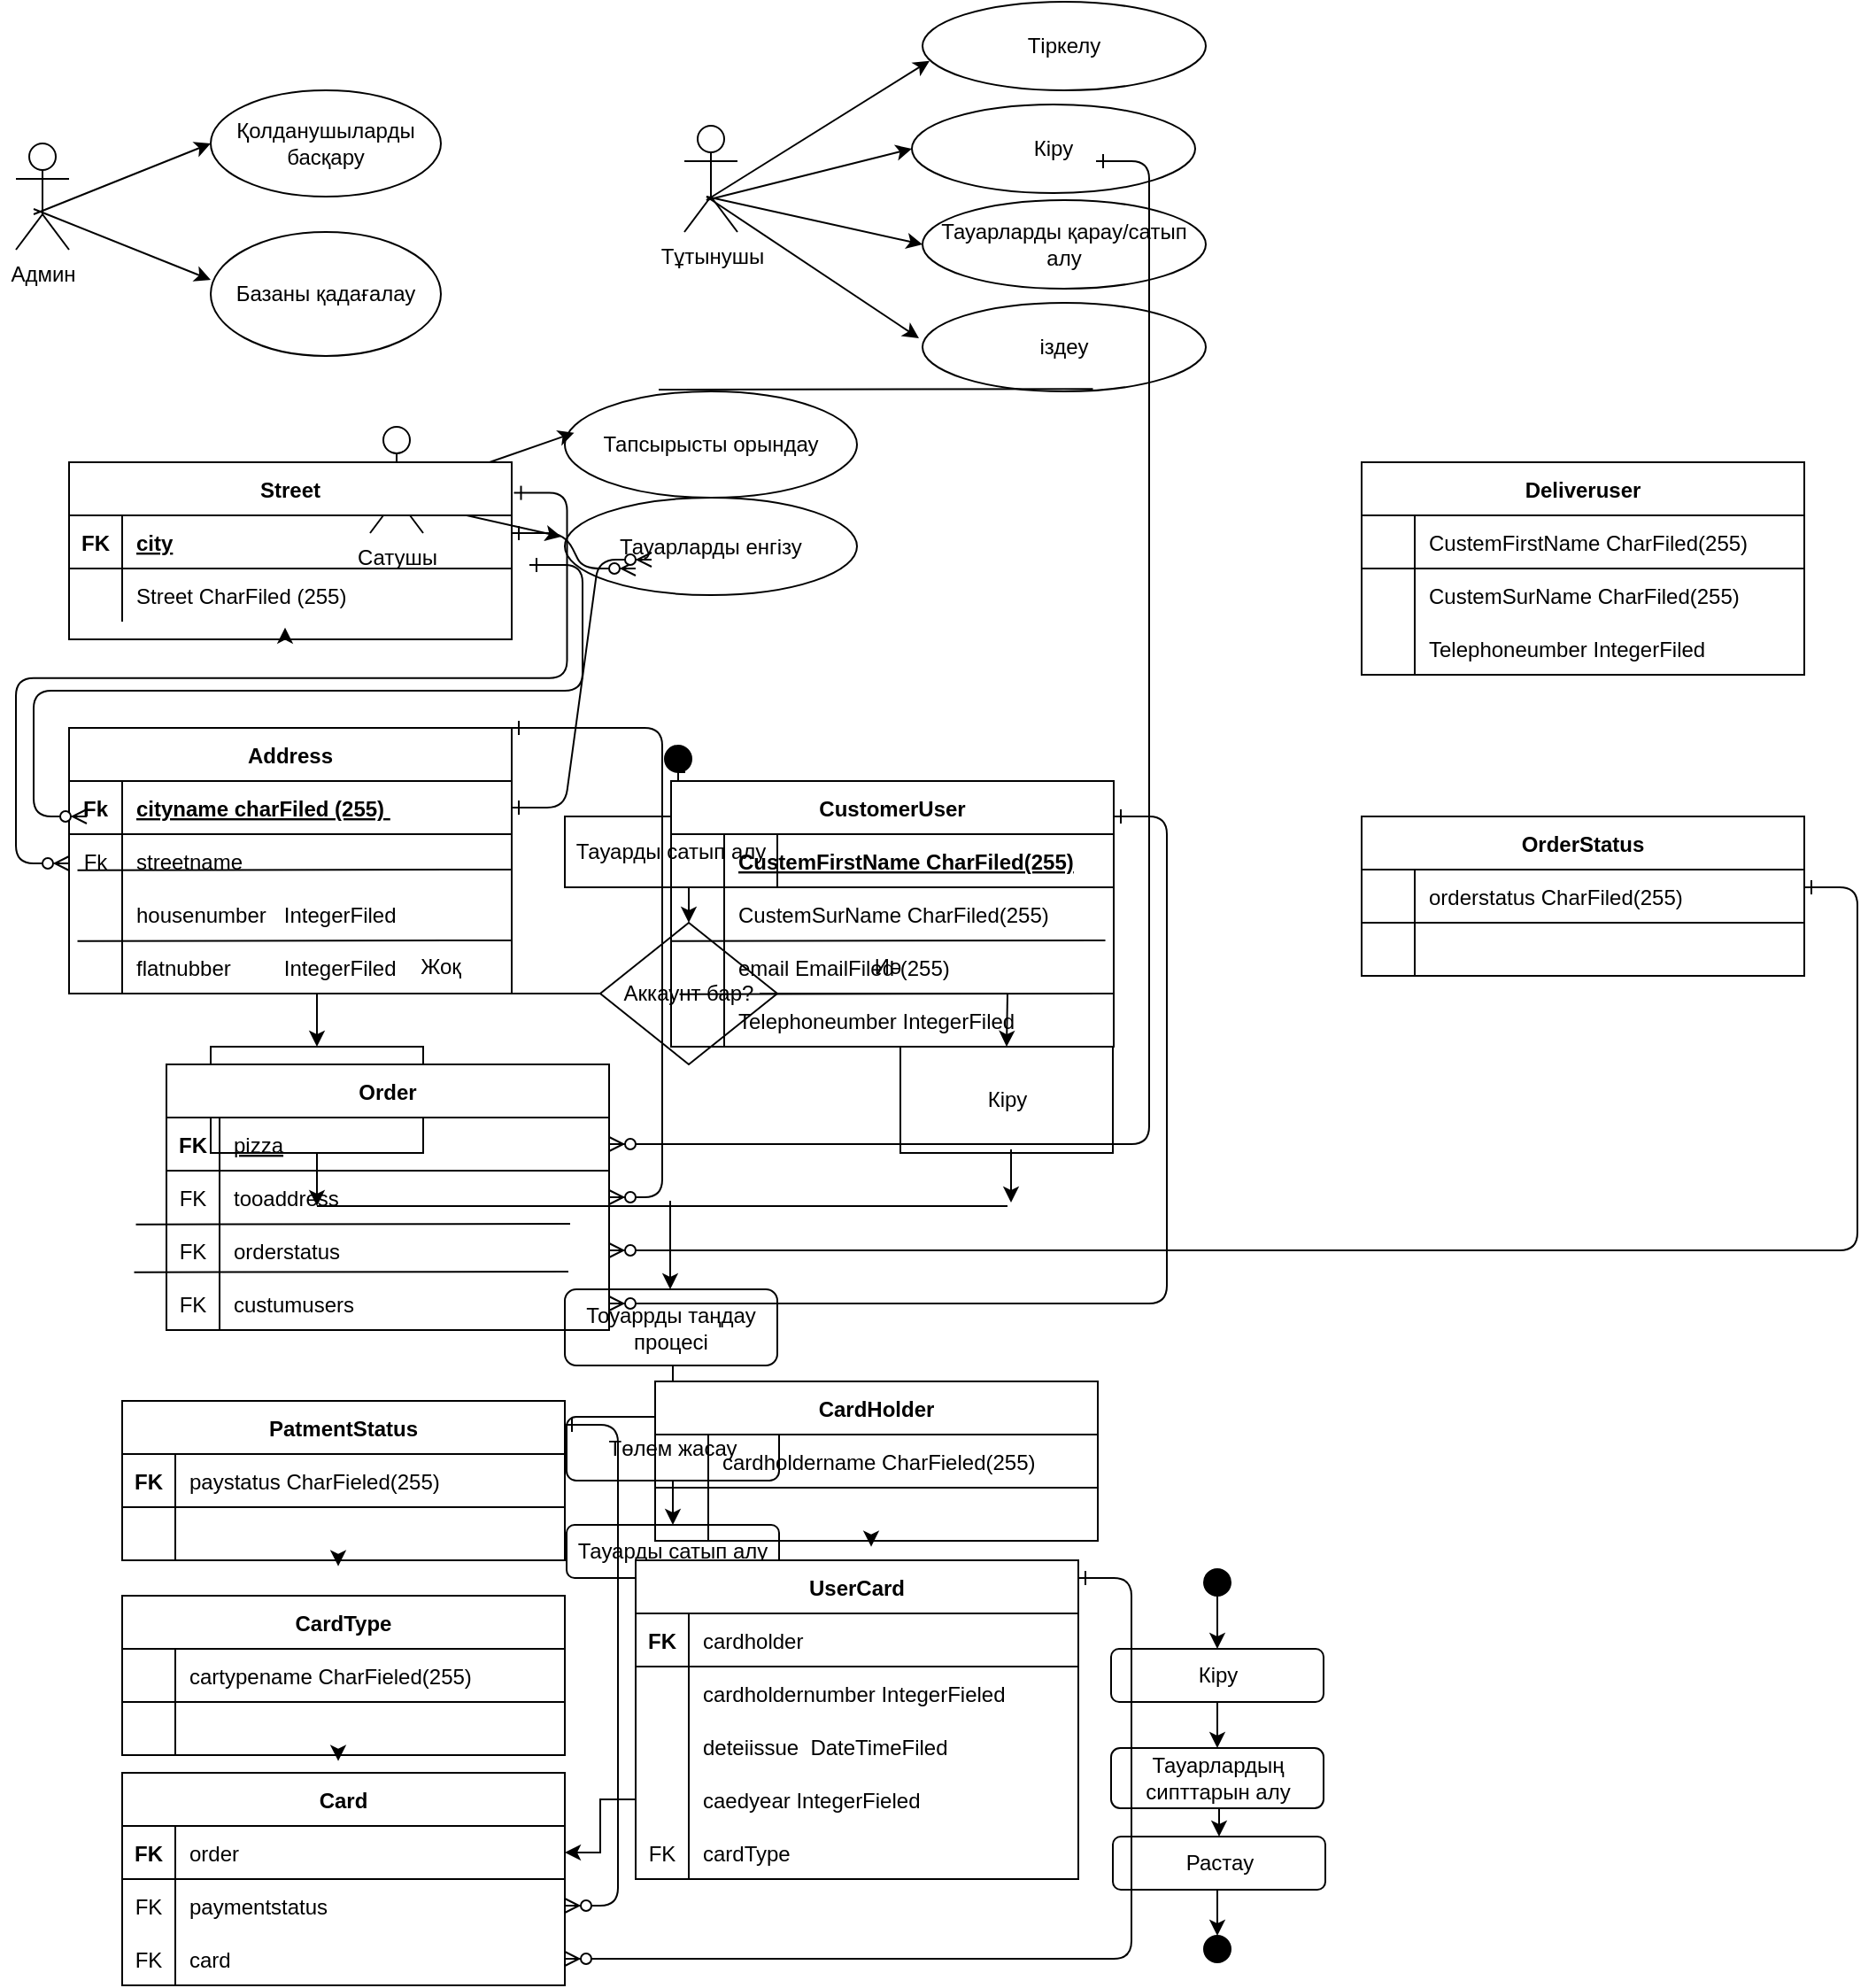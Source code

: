 <mxfile version="22.1.7" type="github" pages="2">
  <diagram id="R2lEEEUBdFMjLlhIrx00" name="Page-1">
    <mxGraphModel dx="5293" dy="2827" grid="1" gridSize="10" guides="1" tooltips="1" connect="1" arrows="1" fold="1" page="1" pageScale="1" pageWidth="850" pageHeight="1100" math="0" shadow="0" extFonts="Permanent Marker^https://fonts.googleapis.com/css?family=Permanent+Marker">
      <root>
        <mxCell id="0" />
        <mxCell id="1" parent="0" />
        <mxCell id="7JgoB0t66pBrXQKoUIu5-1" value="Админ" style="shape=umlActor;verticalLabelPosition=bottom;verticalAlign=top;html=1;outlineConnect=0;" parent="1" vertex="1">
          <mxGeometry x="90" y="80" width="30" height="60" as="geometry" />
        </mxCell>
        <mxCell id="7JgoB0t66pBrXQKoUIu5-36" value="Қолданушыларды басқару" style="ellipse;whiteSpace=wrap;html=1;" parent="1" vertex="1">
          <mxGeometry x="200" y="50" width="130" height="60" as="geometry" />
        </mxCell>
        <mxCell id="7JgoB0t66pBrXQKoUIu5-37" value="Базаны қадағалау" style="ellipse;whiteSpace=wrap;html=1;" parent="1" vertex="1">
          <mxGeometry x="200" y="130" width="130" height="70" as="geometry" />
        </mxCell>
        <mxCell id="7JgoB0t66pBrXQKoUIu5-38" value="Тұтынушы" style="shape=umlActor;verticalLabelPosition=bottom;verticalAlign=top;html=1;outlineConnect=0;" parent="1" vertex="1">
          <mxGeometry x="467.5" y="70" width="30" height="60" as="geometry" />
        </mxCell>
        <mxCell id="7JgoB0t66pBrXQKoUIu5-39" value="Тіркелу" style="ellipse;whiteSpace=wrap;html=1;" parent="1" vertex="1">
          <mxGeometry x="602" width="160" height="50" as="geometry" />
        </mxCell>
        <mxCell id="7JgoB0t66pBrXQKoUIu5-40" value="Кіру" style="ellipse;whiteSpace=wrap;html=1;" parent="1" vertex="1">
          <mxGeometry x="596" y="58" width="160" height="50" as="geometry" />
        </mxCell>
        <mxCell id="7JgoB0t66pBrXQKoUIu5-41" value="Тауарларды қарау/сатып алу" style="ellipse;whiteSpace=wrap;html=1;" parent="1" vertex="1">
          <mxGeometry x="602" y="112" width="160" height="50" as="geometry" />
        </mxCell>
        <mxCell id="7JgoB0t66pBrXQKoUIu5-42" value="іздеу" style="ellipse;whiteSpace=wrap;html=1;" parent="1" vertex="1">
          <mxGeometry x="602" y="170" width="160" height="50" as="geometry" />
        </mxCell>
        <mxCell id="7JgoB0t66pBrXQKoUIu5-43" value="Сатушы" style="shape=umlActor;verticalLabelPosition=bottom;verticalAlign=top;html=1;outlineConnect=0;" parent="1" vertex="1">
          <mxGeometry x="290" y="240" width="30" height="60" as="geometry" />
        </mxCell>
        <mxCell id="7JgoB0t66pBrXQKoUIu5-45" value="Тапсырысты орындау" style="ellipse;whiteSpace=wrap;html=1;" parent="1" vertex="1">
          <mxGeometry x="400" y="220" width="165" height="60" as="geometry" />
        </mxCell>
        <mxCell id="7JgoB0t66pBrXQKoUIu5-50" value="Тауарларды енгізу" style="ellipse;whiteSpace=wrap;html=1;" parent="1" vertex="1">
          <mxGeometry x="400" y="280" width="165" height="55" as="geometry" />
        </mxCell>
        <mxCell id="7JgoB0t66pBrXQKoUIu5-54" value="" style="endArrow=classic;html=1;rounded=0;entryX=0;entryY=0.5;entryDx=0;entryDy=0;" parent="1" target="7JgoB0t66pBrXQKoUIu5-36" edge="1">
          <mxGeometry width="50" height="50" relative="1" as="geometry">
            <mxPoint x="100" y="120" as="sourcePoint" />
            <mxPoint x="150" y="70" as="targetPoint" />
          </mxGeometry>
        </mxCell>
        <mxCell id="7JgoB0t66pBrXQKoUIu5-55" value="" style="endArrow=classic;html=1;rounded=0;entryX=0;entryY=0.5;entryDx=0;entryDy=0;" parent="1" edge="1">
          <mxGeometry width="50" height="50" relative="1" as="geometry">
            <mxPoint x="100" y="117" as="sourcePoint" />
            <mxPoint x="200" y="157" as="targetPoint" />
          </mxGeometry>
        </mxCell>
        <mxCell id="7JgoB0t66pBrXQKoUIu5-56" value="" style="endArrow=classic;html=1;rounded=0;entryX=0.025;entryY=0.667;entryDx=0;entryDy=0;entryPerimeter=0;" parent="1" target="7JgoB0t66pBrXQKoUIu5-39" edge="1">
          <mxGeometry width="50" height="50" relative="1" as="geometry">
            <mxPoint x="480" y="112" as="sourcePoint" />
            <mxPoint x="530" y="62" as="targetPoint" />
          </mxGeometry>
        </mxCell>
        <mxCell id="7JgoB0t66pBrXQKoUIu5-57" value="" style="endArrow=classic;html=1;rounded=0;entryX=0;entryY=0.5;entryDx=0;entryDy=0;" parent="1" target="7JgoB0t66pBrXQKoUIu5-40" edge="1">
          <mxGeometry width="50" height="50" relative="1" as="geometry">
            <mxPoint x="480" y="112" as="sourcePoint" />
            <mxPoint x="530" y="62" as="targetPoint" />
          </mxGeometry>
        </mxCell>
        <mxCell id="7JgoB0t66pBrXQKoUIu5-58" value="" style="endArrow=classic;html=1;rounded=0;entryX=0;entryY=0.5;entryDx=0;entryDy=0;" parent="1" target="7JgoB0t66pBrXQKoUIu5-41" edge="1">
          <mxGeometry width="50" height="50" relative="1" as="geometry">
            <mxPoint x="480" y="110" as="sourcePoint" />
            <mxPoint x="530" y="70" as="targetPoint" />
          </mxGeometry>
        </mxCell>
        <mxCell id="7JgoB0t66pBrXQKoUIu5-59" value="" style="endArrow=classic;html=1;rounded=0;" parent="1" edge="1">
          <mxGeometry width="50" height="50" relative="1" as="geometry">
            <mxPoint x="480" y="110" as="sourcePoint" />
            <mxPoint x="600" y="190" as="targetPoint" />
          </mxGeometry>
        </mxCell>
        <mxCell id="7JgoB0t66pBrXQKoUIu5-60" value="" style="endArrow=classic;html=1;rounded=0;entryX=0.032;entryY=0.389;entryDx=0;entryDy=0;entryPerimeter=0;" parent="1" target="7JgoB0t66pBrXQKoUIu5-45" edge="1">
          <mxGeometry width="50" height="50" relative="1" as="geometry">
            <mxPoint x="300" y="280" as="sourcePoint" />
            <mxPoint x="350" y="230" as="targetPoint" />
          </mxGeometry>
        </mxCell>
        <mxCell id="7JgoB0t66pBrXQKoUIu5-61" value="" style="endArrow=classic;html=1;rounded=0;entryX=-0.012;entryY=0.4;entryDx=0;entryDy=0;entryPerimeter=0;" parent="1" target="7JgoB0t66pBrXQKoUIu5-50" edge="1">
          <mxGeometry width="50" height="50" relative="1" as="geometry">
            <mxPoint x="300" y="280" as="sourcePoint" />
            <mxPoint x="350" y="230" as="targetPoint" />
          </mxGeometry>
        </mxCell>
        <mxCell id="7JgoB0t66pBrXQKoUIu5-83" style="edgeStyle=orthogonalEdgeStyle;rounded=0;orthogonalLoop=1;jettySize=auto;html=1;exitX=0.5;exitY=1;exitDx=0;exitDy=0;entryX=0.5;entryY=0;entryDx=0;entryDy=0;" parent="1" source="7JgoB0t66pBrXQKoUIu5-62" target="7JgoB0t66pBrXQKoUIu5-63" edge="1">
          <mxGeometry relative="1" as="geometry" />
        </mxCell>
        <mxCell id="7JgoB0t66pBrXQKoUIu5-62" value="Тауарды сатып алу" style="rounded=0;whiteSpace=wrap;html=1;" parent="1" vertex="1">
          <mxGeometry x="400" y="460" width="120" height="40" as="geometry" />
        </mxCell>
        <mxCell id="7JgoB0t66pBrXQKoUIu5-63" value="Аккаунт бар?" style="rhombus;whiteSpace=wrap;html=1;" parent="1" vertex="1">
          <mxGeometry x="420" y="520" width="100" height="80" as="geometry" />
        </mxCell>
        <mxCell id="7JgoB0t66pBrXQKoUIu5-64" value="" style="endArrow=classic;html=1;rounded=0;" parent="1" target="7JgoB0t66pBrXQKoUIu5-70" edge="1">
          <mxGeometry width="50" height="50" relative="1" as="geometry">
            <mxPoint x="260" y="560" as="sourcePoint" />
            <mxPoint x="260" y="600" as="targetPoint" />
          </mxGeometry>
        </mxCell>
        <mxCell id="7JgoB0t66pBrXQKoUIu5-65" value="" style="endArrow=none;html=1;rounded=0;entryX=0;entryY=0.5;entryDx=0;entryDy=0;" parent="1" target="7JgoB0t66pBrXQKoUIu5-63" edge="1">
          <mxGeometry width="50" height="50" relative="1" as="geometry">
            <mxPoint x="260" y="560" as="sourcePoint" />
            <mxPoint x="430" y="600" as="targetPoint" />
          </mxGeometry>
        </mxCell>
        <mxCell id="7JgoB0t66pBrXQKoUIu5-66" value="" style="endArrow=none;html=1;rounded=0;" parent="1" edge="1">
          <mxGeometry width="50" height="50" relative="1" as="geometry">
            <mxPoint x="510" y="560" as="sourcePoint" />
            <mxPoint x="650" y="560" as="targetPoint" />
          </mxGeometry>
        </mxCell>
        <mxCell id="7JgoB0t66pBrXQKoUIu5-68" value="Жоқ" style="text;html=1;strokeColor=none;fillColor=none;align=center;verticalAlign=middle;whiteSpace=wrap;rounded=0;" parent="1" vertex="1">
          <mxGeometry x="300" y="530" width="60" height="30" as="geometry" />
        </mxCell>
        <mxCell id="7JgoB0t66pBrXQKoUIu5-69" value="Иә" style="text;html=1;align=center;verticalAlign=middle;resizable=0;points=[];autosize=1;strokeColor=none;fillColor=none;" parent="1" vertex="1">
          <mxGeometry x="562" y="530" width="40" height="30" as="geometry" />
        </mxCell>
        <mxCell id="7JgoB0t66pBrXQKoUIu5-70" value="Тіркелу" style="rounded=0;whiteSpace=wrap;html=1;" parent="1" vertex="1">
          <mxGeometry x="200" y="590" width="120" height="60" as="geometry" />
        </mxCell>
        <mxCell id="7JgoB0t66pBrXQKoUIu5-72" value="" style="endArrow=classic;html=1;rounded=0;exitX=0.5;exitY=1;exitDx=0;exitDy=0;" parent="1" source="7JgoB0t66pBrXQKoUIu5-70" edge="1">
          <mxGeometry width="50" height="50" relative="1" as="geometry">
            <mxPoint x="250" y="660" as="sourcePoint" />
            <mxPoint x="260" y="680" as="targetPoint" />
          </mxGeometry>
        </mxCell>
        <mxCell id="7JgoB0t66pBrXQKoUIu5-73" value="" style="endArrow=none;html=1;rounded=0;" parent="1" edge="1">
          <mxGeometry width="50" height="50" relative="1" as="geometry">
            <mxPoint x="260" y="680" as="sourcePoint" />
            <mxPoint x="450" y="680" as="targetPoint" />
          </mxGeometry>
        </mxCell>
        <mxCell id="7JgoB0t66pBrXQKoUIu5-74" value="" style="endArrow=classic;html=1;rounded=0;" parent="1" edge="1">
          <mxGeometry width="50" height="50" relative="1" as="geometry">
            <mxPoint x="459.5" y="677" as="sourcePoint" />
            <mxPoint x="459.5" y="727" as="targetPoint" />
          </mxGeometry>
        </mxCell>
        <mxCell id="7JgoB0t66pBrXQKoUIu5-76" value="" style="endArrow=none;html=1;rounded=0;" parent="1" edge="1">
          <mxGeometry width="50" height="50" relative="1" as="geometry">
            <mxPoint x="450" y="680" as="sourcePoint" />
            <mxPoint x="650" y="680" as="targetPoint" />
          </mxGeometry>
        </mxCell>
        <mxCell id="7JgoB0t66pBrXQKoUIu5-82" style="edgeStyle=orthogonalEdgeStyle;rounded=0;orthogonalLoop=1;jettySize=auto;html=1;exitX=0.5;exitY=1;exitDx=0;exitDy=0;entryX=0.5;entryY=0;entryDx=0;entryDy=0;" parent="1" source="7JgoB0t66pBrXQKoUIu5-77" target="7JgoB0t66pBrXQKoUIu5-79" edge="1">
          <mxGeometry relative="1" as="geometry" />
        </mxCell>
        <mxCell id="7JgoB0t66pBrXQKoUIu5-77" value="Тоуаррды таңдау процесі" style="rounded=1;whiteSpace=wrap;html=1;" parent="1" vertex="1">
          <mxGeometry x="400" y="727" width="120" height="43" as="geometry" />
        </mxCell>
        <mxCell id="7JgoB0t66pBrXQKoUIu5-81" value="" style="edgeStyle=orthogonalEdgeStyle;rounded=0;orthogonalLoop=1;jettySize=auto;html=1;" parent="1" source="7JgoB0t66pBrXQKoUIu5-79" target="7JgoB0t66pBrXQKoUIu5-80" edge="1">
          <mxGeometry relative="1" as="geometry" />
        </mxCell>
        <mxCell id="7JgoB0t66pBrXQKoUIu5-79" value="Төлем жасау" style="rounded=1;whiteSpace=wrap;html=1;" parent="1" vertex="1">
          <mxGeometry x="401" y="799" width="120" height="36" as="geometry" />
        </mxCell>
        <mxCell id="7JgoB0t66pBrXQKoUIu5-80" value="Тауарды сатып алу" style="whiteSpace=wrap;html=1;rounded=1;" parent="1" vertex="1">
          <mxGeometry x="401" y="860" width="120" height="30" as="geometry" />
        </mxCell>
        <mxCell id="7JgoB0t66pBrXQKoUIu5-89" style="edgeStyle=orthogonalEdgeStyle;rounded=0;orthogonalLoop=1;jettySize=auto;html=1;exitX=0.5;exitY=1;exitDx=0;exitDy=0;entryX=0.5;entryY=0;entryDx=0;entryDy=0;" parent="1" edge="1">
          <mxGeometry relative="1" as="geometry">
            <mxPoint x="468" y="435" as="sourcePoint" />
            <mxPoint x="464.0" y="460" as="targetPoint" />
          </mxGeometry>
        </mxCell>
        <mxCell id="7JgoB0t66pBrXQKoUIu5-87" value="" style="ellipse;whiteSpace=wrap;html=1;aspect=fixed;labelBackgroundColor=#0F0F0F;fillColor=#000000;" parent="1" vertex="1">
          <mxGeometry x="456.5" y="420" width="15" height="15" as="geometry" />
        </mxCell>
        <mxCell id="7JgoB0t66pBrXQKoUIu5-106" style="edgeStyle=orthogonalEdgeStyle;rounded=0;orthogonalLoop=1;jettySize=auto;html=1;exitX=0.5;exitY=1;exitDx=0;exitDy=0;" parent="1" source="7JgoB0t66pBrXQKoUIu5-107" target="7JgoB0t66pBrXQKoUIu5-109" edge="1">
          <mxGeometry relative="1" as="geometry" />
        </mxCell>
        <mxCell id="7JgoB0t66pBrXQKoUIu5-107" value="" style="ellipse;whiteSpace=wrap;html=1;aspect=fixed;labelBackgroundColor=#0F0F0F;fillColor=#000000;" parent="1" vertex="1">
          <mxGeometry x="761" y="885" width="15" height="15" as="geometry" />
        </mxCell>
        <mxCell id="7JgoB0t66pBrXQKoUIu5-108" style="edgeStyle=orthogonalEdgeStyle;rounded=0;orthogonalLoop=1;jettySize=auto;html=1;exitX=0.5;exitY=1;exitDx=0;exitDy=0;entryX=0.5;entryY=0;entryDx=0;entryDy=0;" parent="1" source="7JgoB0t66pBrXQKoUIu5-109" target="7JgoB0t66pBrXQKoUIu5-111" edge="1">
          <mxGeometry relative="1" as="geometry" />
        </mxCell>
        <mxCell id="7JgoB0t66pBrXQKoUIu5-109" value="Кіру" style="rounded=1;whiteSpace=wrap;html=1;" parent="1" vertex="1">
          <mxGeometry x="708.5" y="930" width="120" height="30" as="geometry" />
        </mxCell>
        <mxCell id="7JgoB0t66pBrXQKoUIu5-110" style="edgeStyle=orthogonalEdgeStyle;rounded=0;orthogonalLoop=1;jettySize=auto;html=1;exitX=0.5;exitY=1;exitDx=0;exitDy=0;entryX=0.5;entryY=0;entryDx=0;entryDy=0;" parent="1" source="7JgoB0t66pBrXQKoUIu5-111" target="7JgoB0t66pBrXQKoUIu5-114" edge="1">
          <mxGeometry relative="1" as="geometry" />
        </mxCell>
        <mxCell id="7JgoB0t66pBrXQKoUIu5-111" value="Тауарлардың сипттарын алу" style="rounded=1;whiteSpace=wrap;html=1;" parent="1" vertex="1">
          <mxGeometry x="708.5" y="986" width="120" height="34" as="geometry" />
        </mxCell>
        <mxCell id="7JgoB0t66pBrXQKoUIu5-112" value="" style="ellipse;whiteSpace=wrap;html=1;aspect=fixed;labelBackgroundColor=#0F0F0F;fillColor=#000000;" parent="1" vertex="1">
          <mxGeometry x="761" y="1092" width="15" height="15" as="geometry" />
        </mxCell>
        <mxCell id="7JgoB0t66pBrXQKoUIu5-113" style="edgeStyle=orthogonalEdgeStyle;rounded=0;orthogonalLoop=1;jettySize=auto;html=1;exitX=0.5;exitY=1;exitDx=0;exitDy=0;entryX=0.5;entryY=0;entryDx=0;entryDy=0;" parent="1" source="7JgoB0t66pBrXQKoUIu5-114" target="7JgoB0t66pBrXQKoUIu5-112" edge="1">
          <mxGeometry relative="1" as="geometry" />
        </mxCell>
        <mxCell id="7JgoB0t66pBrXQKoUIu5-114" value="Растау" style="rounded=1;whiteSpace=wrap;html=1;" parent="1" vertex="1">
          <mxGeometry x="709.5" y="1036" width="120" height="30" as="geometry" />
        </mxCell>
        <mxCell id="7JgoB0t66pBrXQKoUIu5-115" value="Кіру" style="rounded=0;whiteSpace=wrap;html=1;" parent="1" vertex="1">
          <mxGeometry x="589.5" y="590" width="120" height="60" as="geometry" />
        </mxCell>
        <mxCell id="7JgoB0t66pBrXQKoUIu5-118" value="" style="endArrow=classic;html=1;rounded=0;entryX=0.5;entryY=0;entryDx=0;entryDy=0;" parent="1" target="7JgoB0t66pBrXQKoUIu5-115" edge="1">
          <mxGeometry width="50" height="50" relative="1" as="geometry">
            <mxPoint x="650" y="560" as="sourcePoint" />
            <mxPoint x="640" y="560" as="targetPoint" />
          </mxGeometry>
        </mxCell>
        <mxCell id="7JgoB0t66pBrXQKoUIu5-120" value="" style="endArrow=classic;html=1;rounded=0;entryX=0.5;entryY=0;entryDx=0;entryDy=0;" parent="1" edge="1">
          <mxGeometry width="50" height="50" relative="1" as="geometry">
            <mxPoint x="652" y="648" as="sourcePoint" />
            <mxPoint x="652" y="678" as="targetPoint" />
          </mxGeometry>
        </mxCell>
        <mxCell id="AqukYSWzi1PJCo0tbAjc-1" value="Street" style="shape=table;startSize=30;container=1;collapsible=1;childLayout=tableLayout;fixedRows=1;rowLines=0;fontStyle=1;align=center;resizeLast=1;" parent="1" vertex="1">
          <mxGeometry x="120" y="260" width="250" height="100" as="geometry" />
        </mxCell>
        <mxCell id="AqukYSWzi1PJCo0tbAjc-2" value="" style="shape=partialRectangle;collapsible=0;dropTarget=0;pointerEvents=0;fillColor=none;points=[[0,0.5],[1,0.5]];portConstraint=eastwest;top=0;left=0;right=0;bottom=1;" parent="AqukYSWzi1PJCo0tbAjc-1" vertex="1">
          <mxGeometry y="30" width="250" height="30" as="geometry" />
        </mxCell>
        <mxCell id="AqukYSWzi1PJCo0tbAjc-3" value="FK" style="shape=partialRectangle;overflow=hidden;connectable=0;fillColor=none;top=0;left=0;bottom=0;right=0;fontStyle=1;" parent="AqukYSWzi1PJCo0tbAjc-2" vertex="1">
          <mxGeometry width="30" height="30" as="geometry">
            <mxRectangle width="30" height="30" as="alternateBounds" />
          </mxGeometry>
        </mxCell>
        <mxCell id="AqukYSWzi1PJCo0tbAjc-4" value="city" style="shape=partialRectangle;overflow=hidden;connectable=0;fillColor=none;top=0;left=0;bottom=0;right=0;align=left;spacingLeft=6;fontStyle=5;" parent="AqukYSWzi1PJCo0tbAjc-2" vertex="1">
          <mxGeometry x="30" width="220" height="30" as="geometry">
            <mxRectangle width="220" height="30" as="alternateBounds" />
          </mxGeometry>
        </mxCell>
        <mxCell id="AqukYSWzi1PJCo0tbAjc-5" value="" style="shape=partialRectangle;collapsible=0;dropTarget=0;pointerEvents=0;fillColor=none;points=[[0,0.5],[1,0.5]];portConstraint=eastwest;top=0;left=0;right=0;bottom=0;" parent="AqukYSWzi1PJCo0tbAjc-1" vertex="1">
          <mxGeometry y="60" width="250" height="30" as="geometry" />
        </mxCell>
        <mxCell id="AqukYSWzi1PJCo0tbAjc-6" value="" style="shape=partialRectangle;overflow=hidden;connectable=0;fillColor=none;top=0;left=0;bottom=0;right=0;" parent="AqukYSWzi1PJCo0tbAjc-5" vertex="1">
          <mxGeometry width="30" height="30" as="geometry">
            <mxRectangle width="30" height="30" as="alternateBounds" />
          </mxGeometry>
        </mxCell>
        <mxCell id="AqukYSWzi1PJCo0tbAjc-7" value="Street CharFiled (255)" style="shape=partialRectangle;overflow=hidden;connectable=0;fillColor=none;top=0;left=0;bottom=0;right=0;align=left;spacingLeft=6;" parent="AqukYSWzi1PJCo0tbAjc-5" vertex="1">
          <mxGeometry x="30" width="220" height="30" as="geometry">
            <mxRectangle width="220" height="30" as="alternateBounds" />
          </mxGeometry>
        </mxCell>
        <mxCell id="AqukYSWzi1PJCo0tbAjc-8" style="edgeStyle=orthogonalEdgeStyle;rounded=0;orthogonalLoop=1;jettySize=auto;html=1;exitX=0.5;exitY=1;exitDx=0;exitDy=0;entryX=0.488;entryY=1.111;entryDx=0;entryDy=0;entryPerimeter=0;" parent="AqukYSWzi1PJCo0tbAjc-1" source="AqukYSWzi1PJCo0tbAjc-1" target="AqukYSWzi1PJCo0tbAjc-5" edge="1">
          <mxGeometry relative="1" as="geometry" />
        </mxCell>
        <mxCell id="AqukYSWzi1PJCo0tbAjc-10" value="Address" style="shape=table;startSize=30;container=1;collapsible=1;childLayout=tableLayout;fixedRows=1;rowLines=0;fontStyle=1;align=center;resizeLast=1;" parent="1" vertex="1">
          <mxGeometry x="120" y="410" width="250" height="150" as="geometry" />
        </mxCell>
        <mxCell id="AqukYSWzi1PJCo0tbAjc-11" value="" style="shape=partialRectangle;collapsible=0;dropTarget=0;pointerEvents=0;fillColor=none;points=[[0,0.5],[1,0.5]];portConstraint=eastwest;top=0;left=0;right=0;bottom=1;" parent="AqukYSWzi1PJCo0tbAjc-10" vertex="1">
          <mxGeometry y="30" width="250" height="30" as="geometry" />
        </mxCell>
        <mxCell id="AqukYSWzi1PJCo0tbAjc-12" value="Fk" style="shape=partialRectangle;overflow=hidden;connectable=0;fillColor=none;top=0;left=0;bottom=0;right=0;fontStyle=1;" parent="AqukYSWzi1PJCo0tbAjc-11" vertex="1">
          <mxGeometry width="30" height="30" as="geometry">
            <mxRectangle width="30" height="30" as="alternateBounds" />
          </mxGeometry>
        </mxCell>
        <mxCell id="AqukYSWzi1PJCo0tbAjc-13" value="cityname charFiled (255) " style="shape=partialRectangle;overflow=hidden;connectable=0;fillColor=none;top=0;left=0;bottom=0;right=0;align=left;spacingLeft=6;fontStyle=5;" parent="AqukYSWzi1PJCo0tbAjc-11" vertex="1">
          <mxGeometry x="30" width="220" height="30" as="geometry">
            <mxRectangle width="220" height="30" as="alternateBounds" />
          </mxGeometry>
        </mxCell>
        <mxCell id="AqukYSWzi1PJCo0tbAjc-14" value="" style="shape=partialRectangle;collapsible=0;dropTarget=0;pointerEvents=0;fillColor=none;points=[[0,0.5],[1,0.5]];portConstraint=eastwest;top=0;left=0;right=0;bottom=0;" parent="AqukYSWzi1PJCo0tbAjc-10" vertex="1">
          <mxGeometry y="60" width="250" height="30" as="geometry" />
        </mxCell>
        <mxCell id="AqukYSWzi1PJCo0tbAjc-15" value="Fk" style="shape=partialRectangle;overflow=hidden;connectable=0;fillColor=none;top=0;left=0;bottom=0;right=0;" parent="AqukYSWzi1PJCo0tbAjc-14" vertex="1">
          <mxGeometry width="30" height="30" as="geometry">
            <mxRectangle width="30" height="30" as="alternateBounds" />
          </mxGeometry>
        </mxCell>
        <mxCell id="AqukYSWzi1PJCo0tbAjc-16" value="streetname" style="shape=partialRectangle;overflow=hidden;connectable=0;fillColor=none;top=0;left=0;bottom=0;right=0;align=left;spacingLeft=6;" parent="AqukYSWzi1PJCo0tbAjc-14" vertex="1">
          <mxGeometry x="30" width="220" height="30" as="geometry">
            <mxRectangle width="220" height="30" as="alternateBounds" />
          </mxGeometry>
        </mxCell>
        <mxCell id="AqukYSWzi1PJCo0tbAjc-17" value="" style="shape=partialRectangle;collapsible=0;dropTarget=0;pointerEvents=0;fillColor=none;points=[[0,0.5],[1,0.5]];portConstraint=eastwest;top=0;left=0;right=0;bottom=0;" parent="AqukYSWzi1PJCo0tbAjc-10" vertex="1">
          <mxGeometry y="90" width="250" height="30" as="geometry" />
        </mxCell>
        <mxCell id="AqukYSWzi1PJCo0tbAjc-18" value="" style="shape=partialRectangle;overflow=hidden;connectable=0;fillColor=none;top=0;left=0;bottom=0;right=0;" parent="AqukYSWzi1PJCo0tbAjc-17" vertex="1">
          <mxGeometry width="30" height="30" as="geometry">
            <mxRectangle width="30" height="30" as="alternateBounds" />
          </mxGeometry>
        </mxCell>
        <mxCell id="AqukYSWzi1PJCo0tbAjc-19" value="housenumber   IntegerFiled" style="shape=partialRectangle;overflow=hidden;connectable=0;fillColor=none;top=0;left=0;bottom=0;right=0;align=left;spacingLeft=6;" parent="AqukYSWzi1PJCo0tbAjc-17" vertex="1">
          <mxGeometry x="30" width="220" height="30" as="geometry">
            <mxRectangle width="220" height="30" as="alternateBounds" />
          </mxGeometry>
        </mxCell>
        <mxCell id="AqukYSWzi1PJCo0tbAjc-20" value="" style="shape=partialRectangle;collapsible=0;dropTarget=0;pointerEvents=0;fillColor=none;points=[[0,0.5],[1,0.5]];portConstraint=eastwest;top=0;left=0;right=0;bottom=0;" parent="AqukYSWzi1PJCo0tbAjc-10" vertex="1">
          <mxGeometry y="120" width="250" height="30" as="geometry" />
        </mxCell>
        <mxCell id="AqukYSWzi1PJCo0tbAjc-21" value="" style="shape=partialRectangle;overflow=hidden;connectable=0;fillColor=none;top=0;left=0;bottom=0;right=0;" parent="AqukYSWzi1PJCo0tbAjc-20" vertex="1">
          <mxGeometry width="30" height="30" as="geometry">
            <mxRectangle width="30" height="30" as="alternateBounds" />
          </mxGeometry>
        </mxCell>
        <mxCell id="AqukYSWzi1PJCo0tbAjc-22" value="flatnubber         IntegerFiled" style="shape=partialRectangle;overflow=hidden;connectable=0;fillColor=none;top=0;left=0;bottom=0;right=0;align=left;spacingLeft=6;" parent="AqukYSWzi1PJCo0tbAjc-20" vertex="1">
          <mxGeometry x="30" width="220" height="30" as="geometry">
            <mxRectangle width="220" height="30" as="alternateBounds" />
          </mxGeometry>
        </mxCell>
        <mxCell id="AqukYSWzi1PJCo0tbAjc-23" value="CustomerUser" style="shape=table;startSize=30;container=1;collapsible=1;childLayout=tableLayout;fixedRows=1;rowLines=0;fontStyle=1;align=center;resizeLast=1;" parent="1" vertex="1">
          <mxGeometry x="460" y="440" width="250" height="150" as="geometry" />
        </mxCell>
        <mxCell id="AqukYSWzi1PJCo0tbAjc-24" value="" style="shape=partialRectangle;collapsible=0;dropTarget=0;pointerEvents=0;fillColor=none;points=[[0,0.5],[1,0.5]];portConstraint=eastwest;top=0;left=0;right=0;bottom=1;" parent="AqukYSWzi1PJCo0tbAjc-23" vertex="1">
          <mxGeometry y="30" width="250" height="30" as="geometry" />
        </mxCell>
        <mxCell id="AqukYSWzi1PJCo0tbAjc-25" value="" style="shape=partialRectangle;overflow=hidden;connectable=0;fillColor=none;top=0;left=0;bottom=0;right=0;fontStyle=1;" parent="AqukYSWzi1PJCo0tbAjc-24" vertex="1">
          <mxGeometry width="30" height="30" as="geometry">
            <mxRectangle width="30" height="30" as="alternateBounds" />
          </mxGeometry>
        </mxCell>
        <mxCell id="AqukYSWzi1PJCo0tbAjc-26" value="CustemFirstName CharFiled(255)" style="shape=partialRectangle;overflow=hidden;connectable=0;fillColor=none;top=0;left=0;bottom=0;right=0;align=left;spacingLeft=6;fontStyle=5;" parent="AqukYSWzi1PJCo0tbAjc-24" vertex="1">
          <mxGeometry x="30" width="220" height="30" as="geometry">
            <mxRectangle width="220" height="30" as="alternateBounds" />
          </mxGeometry>
        </mxCell>
        <mxCell id="AqukYSWzi1PJCo0tbAjc-27" value="" style="shape=partialRectangle;collapsible=0;dropTarget=0;pointerEvents=0;fillColor=none;points=[[0,0.5],[1,0.5]];portConstraint=eastwest;top=0;left=0;right=0;bottom=0;" parent="AqukYSWzi1PJCo0tbAjc-23" vertex="1">
          <mxGeometry y="60" width="250" height="30" as="geometry" />
        </mxCell>
        <mxCell id="AqukYSWzi1PJCo0tbAjc-28" value="" style="shape=partialRectangle;overflow=hidden;connectable=0;fillColor=none;top=0;left=0;bottom=0;right=0;" parent="AqukYSWzi1PJCo0tbAjc-27" vertex="1">
          <mxGeometry width="30" height="30" as="geometry">
            <mxRectangle width="30" height="30" as="alternateBounds" />
          </mxGeometry>
        </mxCell>
        <mxCell id="AqukYSWzi1PJCo0tbAjc-29" value="CustemSurName CharFiled(255)" style="shape=partialRectangle;overflow=hidden;connectable=0;fillColor=none;top=0;left=0;bottom=0;right=0;align=left;spacingLeft=6;" parent="AqukYSWzi1PJCo0tbAjc-27" vertex="1">
          <mxGeometry x="30" width="220" height="30" as="geometry">
            <mxRectangle width="220" height="30" as="alternateBounds" />
          </mxGeometry>
        </mxCell>
        <mxCell id="AqukYSWzi1PJCo0tbAjc-30" value="" style="shape=partialRectangle;collapsible=0;dropTarget=0;pointerEvents=0;fillColor=none;points=[[0,0.5],[1,0.5]];portConstraint=eastwest;top=0;left=0;right=0;bottom=0;" parent="AqukYSWzi1PJCo0tbAjc-23" vertex="1">
          <mxGeometry y="90" width="250" height="30" as="geometry" />
        </mxCell>
        <mxCell id="AqukYSWzi1PJCo0tbAjc-31" value="" style="shape=partialRectangle;overflow=hidden;connectable=0;fillColor=none;top=0;left=0;bottom=0;right=0;" parent="AqukYSWzi1PJCo0tbAjc-30" vertex="1">
          <mxGeometry width="30" height="30" as="geometry">
            <mxRectangle width="30" height="30" as="alternateBounds" />
          </mxGeometry>
        </mxCell>
        <mxCell id="AqukYSWzi1PJCo0tbAjc-32" value="email EmailFiled (255)" style="shape=partialRectangle;overflow=hidden;connectable=0;fillColor=none;top=0;left=0;bottom=0;right=0;align=left;spacingLeft=6;" parent="AqukYSWzi1PJCo0tbAjc-30" vertex="1">
          <mxGeometry x="30" width="220" height="30" as="geometry">
            <mxRectangle width="220" height="30" as="alternateBounds" />
          </mxGeometry>
        </mxCell>
        <mxCell id="AqukYSWzi1PJCo0tbAjc-33" value="" style="shape=partialRectangle;collapsible=0;dropTarget=0;pointerEvents=0;fillColor=none;points=[[0,0.5],[1,0.5]];portConstraint=eastwest;top=0;left=0;right=0;bottom=0;" parent="AqukYSWzi1PJCo0tbAjc-23" vertex="1">
          <mxGeometry y="120" width="250" height="30" as="geometry" />
        </mxCell>
        <mxCell id="AqukYSWzi1PJCo0tbAjc-34" value="" style="shape=partialRectangle;overflow=hidden;connectable=0;fillColor=none;top=0;left=0;bottom=0;right=0;" parent="AqukYSWzi1PJCo0tbAjc-33" vertex="1">
          <mxGeometry width="30" height="30" as="geometry">
            <mxRectangle width="30" height="30" as="alternateBounds" />
          </mxGeometry>
        </mxCell>
        <mxCell id="AqukYSWzi1PJCo0tbAjc-35" value="Telephoneumber IntegerFiled" style="shape=partialRectangle;overflow=hidden;connectable=0;fillColor=none;top=0;left=0;bottom=0;right=0;align=left;spacingLeft=6;" parent="AqukYSWzi1PJCo0tbAjc-33" vertex="1">
          <mxGeometry x="30" width="220" height="30" as="geometry">
            <mxRectangle width="220" height="30" as="alternateBounds" />
          </mxGeometry>
        </mxCell>
        <mxCell id="AqukYSWzi1PJCo0tbAjc-36" value="Order" style="shape=table;startSize=30;container=1;collapsible=1;childLayout=tableLayout;fixedRows=1;rowLines=0;fontStyle=1;align=center;resizeLast=1;" parent="1" vertex="1">
          <mxGeometry x="175" y="600" width="250" height="150" as="geometry" />
        </mxCell>
        <mxCell id="AqukYSWzi1PJCo0tbAjc-37" value="" style="shape=partialRectangle;collapsible=0;dropTarget=0;pointerEvents=0;fillColor=none;points=[[0,0.5],[1,0.5]];portConstraint=eastwest;top=0;left=0;right=0;bottom=1;" parent="AqukYSWzi1PJCo0tbAjc-36" vertex="1">
          <mxGeometry y="30" width="250" height="30" as="geometry" />
        </mxCell>
        <mxCell id="AqukYSWzi1PJCo0tbAjc-38" value="FK" style="shape=partialRectangle;overflow=hidden;connectable=0;fillColor=none;top=0;left=0;bottom=0;right=0;fontStyle=1;" parent="AqukYSWzi1PJCo0tbAjc-37" vertex="1">
          <mxGeometry width="30" height="30" as="geometry">
            <mxRectangle width="30" height="30" as="alternateBounds" />
          </mxGeometry>
        </mxCell>
        <mxCell id="AqukYSWzi1PJCo0tbAjc-39" value="pizza" style="shape=partialRectangle;overflow=hidden;connectable=0;fillColor=none;top=0;left=0;bottom=0;right=0;align=left;spacingLeft=6;fontStyle=4;" parent="AqukYSWzi1PJCo0tbAjc-37" vertex="1">
          <mxGeometry x="30" width="220" height="30" as="geometry">
            <mxRectangle width="220" height="30" as="alternateBounds" />
          </mxGeometry>
        </mxCell>
        <mxCell id="AqukYSWzi1PJCo0tbAjc-40" value="" style="shape=partialRectangle;collapsible=0;dropTarget=0;pointerEvents=0;fillColor=none;points=[[0,0.5],[1,0.5]];portConstraint=eastwest;top=0;left=0;right=0;bottom=0;" parent="AqukYSWzi1PJCo0tbAjc-36" vertex="1">
          <mxGeometry y="60" width="250" height="30" as="geometry" />
        </mxCell>
        <mxCell id="AqukYSWzi1PJCo0tbAjc-41" value="FK" style="shape=partialRectangle;overflow=hidden;connectable=0;fillColor=none;top=0;left=0;bottom=0;right=0;" parent="AqukYSWzi1PJCo0tbAjc-40" vertex="1">
          <mxGeometry width="30" height="30" as="geometry">
            <mxRectangle width="30" height="30" as="alternateBounds" />
          </mxGeometry>
        </mxCell>
        <mxCell id="AqukYSWzi1PJCo0tbAjc-42" value="tooaddress" style="shape=partialRectangle;overflow=hidden;connectable=0;fillColor=none;top=0;left=0;bottom=0;right=0;align=left;spacingLeft=6;" parent="AqukYSWzi1PJCo0tbAjc-40" vertex="1">
          <mxGeometry x="30" width="220" height="30" as="geometry">
            <mxRectangle width="220" height="30" as="alternateBounds" />
          </mxGeometry>
        </mxCell>
        <mxCell id="AqukYSWzi1PJCo0tbAjc-43" value="" style="shape=partialRectangle;collapsible=0;dropTarget=0;pointerEvents=0;fillColor=none;points=[[0,0.5],[1,0.5]];portConstraint=eastwest;top=0;left=0;right=0;bottom=0;" parent="AqukYSWzi1PJCo0tbAjc-36" vertex="1">
          <mxGeometry y="90" width="250" height="30" as="geometry" />
        </mxCell>
        <mxCell id="AqukYSWzi1PJCo0tbAjc-44" value="FK" style="shape=partialRectangle;overflow=hidden;connectable=0;fillColor=none;top=0;left=0;bottom=0;right=0;" parent="AqukYSWzi1PJCo0tbAjc-43" vertex="1">
          <mxGeometry width="30" height="30" as="geometry">
            <mxRectangle width="30" height="30" as="alternateBounds" />
          </mxGeometry>
        </mxCell>
        <mxCell id="AqukYSWzi1PJCo0tbAjc-45" value="orderstatus" style="shape=partialRectangle;overflow=hidden;connectable=0;fillColor=none;top=0;left=0;bottom=0;right=0;align=left;spacingLeft=6;" parent="AqukYSWzi1PJCo0tbAjc-43" vertex="1">
          <mxGeometry x="30" width="220" height="30" as="geometry">
            <mxRectangle width="220" height="30" as="alternateBounds" />
          </mxGeometry>
        </mxCell>
        <mxCell id="AqukYSWzi1PJCo0tbAjc-46" value="" style="shape=partialRectangle;collapsible=0;dropTarget=0;pointerEvents=0;fillColor=none;points=[[0,0.5],[1,0.5]];portConstraint=eastwest;top=0;left=0;right=0;bottom=0;" parent="AqukYSWzi1PJCo0tbAjc-36" vertex="1">
          <mxGeometry y="120" width="250" height="30" as="geometry" />
        </mxCell>
        <mxCell id="AqukYSWzi1PJCo0tbAjc-47" value="FK" style="shape=partialRectangle;overflow=hidden;connectable=0;fillColor=none;top=0;left=0;bottom=0;right=0;" parent="AqukYSWzi1PJCo0tbAjc-46" vertex="1">
          <mxGeometry width="30" height="30" as="geometry">
            <mxRectangle width="30" height="30" as="alternateBounds" />
          </mxGeometry>
        </mxCell>
        <mxCell id="AqukYSWzi1PJCo0tbAjc-48" value="custumusers" style="shape=partialRectangle;overflow=hidden;connectable=0;fillColor=none;top=0;left=0;bottom=0;right=0;align=left;spacingLeft=6;" parent="AqukYSWzi1PJCo0tbAjc-46" vertex="1">
          <mxGeometry x="30" width="220" height="30" as="geometry">
            <mxRectangle width="220" height="30" as="alternateBounds" />
          </mxGeometry>
        </mxCell>
        <mxCell id="AqukYSWzi1PJCo0tbAjc-51" value="" style="edgeStyle=entityRelationEdgeStyle;endArrow=ERzeroToMany;startArrow=ERone;endFill=1;startFill=0;" parent="1" edge="1">
          <mxGeometry width="100" height="100" relative="1" as="geometry">
            <mxPoint x="370" y="300" as="sourcePoint" />
            <mxPoint x="440" y="320" as="targetPoint" />
            <Array as="points">
              <mxPoint x="450" y="375" />
              <mxPoint x="440" y="365" />
              <mxPoint x="440" y="320" />
              <mxPoint x="440" y="330" />
            </Array>
          </mxGeometry>
        </mxCell>
        <mxCell id="AqukYSWzi1PJCo0tbAjc-53" value="" style="edgeStyle=entityRelationEdgeStyle;endArrow=ERzeroToMany;startArrow=ERone;endFill=1;startFill=0;exitX=1;exitY=0.5;exitDx=0;exitDy=0;entryX=0;entryY=0.5;entryDx=0;entryDy=0;" parent="1" source="AqukYSWzi1PJCo0tbAjc-11" edge="1">
          <mxGeometry width="100" height="100" relative="1" as="geometry">
            <mxPoint x="402" y="440" as="sourcePoint" />
            <mxPoint x="449" y="315" as="targetPoint" />
            <Array as="points">
              <mxPoint x="459" y="425" />
              <mxPoint x="430" y="390" />
              <mxPoint x="419" y="390" />
              <mxPoint x="419" y="325" />
              <mxPoint x="419" y="335" />
              <mxPoint x="399" y="325" />
              <mxPoint x="449" y="315" />
              <mxPoint x="439" y="315" />
              <mxPoint x="429" y="325" />
              <mxPoint x="439" y="405" />
              <mxPoint x="419" y="325" />
              <mxPoint x="469" y="325" />
              <mxPoint x="469" y="325" />
              <mxPoint x="439" y="370" />
              <mxPoint x="449" y="415" />
              <mxPoint x="449" y="370" />
              <mxPoint x="449" y="380" />
            </Array>
          </mxGeometry>
        </mxCell>
        <mxCell id="AqukYSWzi1PJCo0tbAjc-61" value="" style="edgeStyle=entityRelationEdgeStyle;endArrow=ERzeroToMany;startArrow=ERone;endFill=1;startFill=0;entryX=0;entryY=0.5;entryDx=0;entryDy=0;exitX=1;exitY=0.5;exitDx=0;exitDy=0;" parent="1" edge="1">
          <mxGeometry width="100" height="100" relative="1" as="geometry">
            <mxPoint x="380" y="318" as="sourcePoint" />
            <mxPoint x="130" y="460" as="targetPoint" />
            <Array as="points">
              <mxPoint x="80" y="303" />
              <mxPoint x="130" y="303" />
              <mxPoint x="80" y="313" />
              <mxPoint x="130" y="458" />
              <mxPoint x="60" y="439" />
              <mxPoint x="110" y="398" />
              <mxPoint x="90" y="428" />
              <mxPoint x="120" y="448" />
            </Array>
          </mxGeometry>
        </mxCell>
        <mxCell id="AqukYSWzi1PJCo0tbAjc-62" value="" style="edgeStyle=entityRelationEdgeStyle;endArrow=ERzeroToMany;startArrow=ERone;endFill=1;startFill=0;entryX=1;entryY=0.5;entryDx=0;entryDy=0;" parent="1" target="AqukYSWzi1PJCo0tbAjc-37" edge="1">
          <mxGeometry width="100" height="100" relative="1" as="geometry">
            <mxPoint x="700" y="90" as="sourcePoint" />
            <mxPoint x="760" y="551.333" as="targetPoint" />
            <Array as="points">
              <mxPoint x="780" y="165" />
              <mxPoint x="760" y="105" />
              <mxPoint x="800" y="320" />
              <mxPoint x="740" y="135" />
              <mxPoint x="770" y="155" />
            </Array>
          </mxGeometry>
        </mxCell>
        <mxCell id="AqukYSWzi1PJCo0tbAjc-63" value="" style="edgeStyle=entityRelationEdgeStyle;endArrow=ERzeroToMany;startArrow=ERone;endFill=1;startFill=0;" parent="1" target="AqukYSWzi1PJCo0tbAjc-40" edge="1">
          <mxGeometry width="100" height="100" relative="1" as="geometry">
            <mxPoint x="370" y="410" as="sourcePoint" />
            <mxPoint x="450" y="487" as="targetPoint" />
            <Array as="points">
              <mxPoint x="450" y="485" />
              <mxPoint x="430" y="425" />
              <mxPoint x="410" y="455" />
              <mxPoint x="440" y="475" />
            </Array>
          </mxGeometry>
        </mxCell>
        <mxCell id="AqukYSWzi1PJCo0tbAjc-65" value="" style="edgeStyle=entityRelationEdgeStyle;endArrow=ERzeroToMany;startArrow=ERone;endFill=1;startFill=0;entryX=1;entryY=0.5;entryDx=0;entryDy=0;" parent="1" target="AqukYSWzi1PJCo0tbAjc-46" edge="1">
          <mxGeometry width="100" height="100" relative="1" as="geometry">
            <mxPoint x="710" y="460" as="sourcePoint" />
            <mxPoint x="790" y="536.5" as="targetPoint" />
            <Array as="points">
              <mxPoint x="790" y="535" />
              <mxPoint x="770" y="475" />
              <mxPoint x="750" y="505" />
              <mxPoint x="780" y="525" />
            </Array>
          </mxGeometry>
        </mxCell>
        <mxCell id="AqukYSWzi1PJCo0tbAjc-69" value="" style="endArrow=none;html=1;rounded=0;entryX=0.981;entryY=1.026;entryDx=0;entryDy=0;entryPerimeter=0;startSize=10;" parent="1" edge="1">
          <mxGeometry width="50" height="50" relative="1" as="geometry">
            <mxPoint x="453" y="219" as="sourcePoint" />
            <mxPoint x="698.25" y="218.658" as="targetPoint" />
          </mxGeometry>
        </mxCell>
        <mxCell id="AqukYSWzi1PJCo0tbAjc-70" value="" style="endArrow=none;html=1;rounded=0;entryX=0.981;entryY=1.026;entryDx=0;entryDy=0;entryPerimeter=0;startSize=10;" parent="1" edge="1">
          <mxGeometry width="50" height="50" relative="1" as="geometry">
            <mxPoint x="124.75" y="490.34" as="sourcePoint" />
            <mxPoint x="370" y="489.998" as="targetPoint" />
          </mxGeometry>
        </mxCell>
        <mxCell id="AqukYSWzi1PJCo0tbAjc-71" value="" style="endArrow=none;html=1;rounded=0;entryX=0.981;entryY=1.026;entryDx=0;entryDy=0;entryPerimeter=0;startSize=10;" parent="1" edge="1">
          <mxGeometry width="50" height="50" relative="1" as="geometry">
            <mxPoint x="124.75" y="530.34" as="sourcePoint" />
            <mxPoint x="370" y="529.998" as="targetPoint" />
          </mxGeometry>
        </mxCell>
        <mxCell id="AqukYSWzi1PJCo0tbAjc-72" value="" style="endArrow=none;html=1;rounded=0;entryX=0.981;entryY=1.026;entryDx=0;entryDy=0;entryPerimeter=0;startSize=10;" parent="1" edge="1">
          <mxGeometry width="50" height="50" relative="1" as="geometry">
            <mxPoint x="460" y="530.34" as="sourcePoint" />
            <mxPoint x="705.25" y="529.998" as="targetPoint" />
          </mxGeometry>
        </mxCell>
        <mxCell id="AqukYSWzi1PJCo0tbAjc-73" value="" style="endArrow=none;html=1;rounded=0;entryX=0.981;entryY=1.026;entryDx=0;entryDy=0;entryPerimeter=0;startSize=10;" parent="1" edge="1">
          <mxGeometry width="50" height="50" relative="1" as="geometry">
            <mxPoint x="464.75" y="560.34" as="sourcePoint" />
            <mxPoint x="710" y="559.998" as="targetPoint" />
          </mxGeometry>
        </mxCell>
        <mxCell id="AqukYSWzi1PJCo0tbAjc-74" value="" style="endArrow=none;html=1;rounded=0;entryX=0.981;entryY=1.026;entryDx=0;entryDy=0;entryPerimeter=0;startSize=10;" parent="1" edge="1">
          <mxGeometry width="50" height="50" relative="1" as="geometry">
            <mxPoint x="157.75" y="690.34" as="sourcePoint" />
            <mxPoint x="403" y="689.998" as="targetPoint" />
          </mxGeometry>
        </mxCell>
        <mxCell id="AqukYSWzi1PJCo0tbAjc-75" value="" style="endArrow=none;html=1;rounded=0;entryX=0.981;entryY=1.026;entryDx=0;entryDy=0;entryPerimeter=0;startSize=10;" parent="1" edge="1">
          <mxGeometry width="50" height="50" relative="1" as="geometry">
            <mxPoint x="156.75" y="717.34" as="sourcePoint" />
            <mxPoint x="402" y="716.998" as="targetPoint" />
          </mxGeometry>
        </mxCell>
        <mxCell id="AqukYSWzi1PJCo0tbAjc-77" value="PatmentStatus" style="shape=table;startSize=30;container=1;collapsible=1;childLayout=tableLayout;fixedRows=1;rowLines=0;fontStyle=1;align=center;resizeLast=1;" parent="1" vertex="1">
          <mxGeometry x="150" y="790" width="250" height="90" as="geometry" />
        </mxCell>
        <mxCell id="AqukYSWzi1PJCo0tbAjc-78" value="" style="shape=partialRectangle;collapsible=0;dropTarget=0;pointerEvents=0;fillColor=none;points=[[0,0.5],[1,0.5]];portConstraint=eastwest;top=0;left=0;right=0;bottom=1;" parent="AqukYSWzi1PJCo0tbAjc-77" vertex="1">
          <mxGeometry y="30" width="250" height="30" as="geometry" />
        </mxCell>
        <mxCell id="AqukYSWzi1PJCo0tbAjc-79" value="FK" style="shape=partialRectangle;overflow=hidden;connectable=0;fillColor=none;top=0;left=0;bottom=0;right=0;fontStyle=1;" parent="AqukYSWzi1PJCo0tbAjc-78" vertex="1">
          <mxGeometry width="30" height="30" as="geometry">
            <mxRectangle width="30" height="30" as="alternateBounds" />
          </mxGeometry>
        </mxCell>
        <mxCell id="AqukYSWzi1PJCo0tbAjc-80" value="paystatus CharFieled(255)" style="shape=partialRectangle;overflow=hidden;connectable=0;fillColor=none;top=0;left=0;bottom=0;right=0;align=left;spacingLeft=6;fontStyle=0;" parent="AqukYSWzi1PJCo0tbAjc-78" vertex="1">
          <mxGeometry x="30" width="220" height="30" as="geometry">
            <mxRectangle width="220" height="30" as="alternateBounds" />
          </mxGeometry>
        </mxCell>
        <mxCell id="AqukYSWzi1PJCo0tbAjc-81" value="" style="shape=partialRectangle;collapsible=0;dropTarget=0;pointerEvents=0;fillColor=none;points=[[0,0.5],[1,0.5]];portConstraint=eastwest;top=0;left=0;right=0;bottom=0;" parent="AqukYSWzi1PJCo0tbAjc-77" vertex="1">
          <mxGeometry y="60" width="250" height="30" as="geometry" />
        </mxCell>
        <mxCell id="AqukYSWzi1PJCo0tbAjc-82" value="" style="shape=partialRectangle;overflow=hidden;connectable=0;fillColor=none;top=0;left=0;bottom=0;right=0;" parent="AqukYSWzi1PJCo0tbAjc-81" vertex="1">
          <mxGeometry width="30" height="30" as="geometry">
            <mxRectangle width="30" height="30" as="alternateBounds" />
          </mxGeometry>
        </mxCell>
        <mxCell id="AqukYSWzi1PJCo0tbAjc-83" value="" style="shape=partialRectangle;overflow=hidden;connectable=0;fillColor=none;top=0;left=0;bottom=0;right=0;align=left;spacingLeft=6;" parent="AqukYSWzi1PJCo0tbAjc-81" vertex="1">
          <mxGeometry x="30" width="220" height="30" as="geometry">
            <mxRectangle width="220" height="30" as="alternateBounds" />
          </mxGeometry>
        </mxCell>
        <mxCell id="AqukYSWzi1PJCo0tbAjc-84" style="edgeStyle=orthogonalEdgeStyle;rounded=0;orthogonalLoop=1;jettySize=auto;html=1;exitX=0.5;exitY=1;exitDx=0;exitDy=0;entryX=0.488;entryY=1.111;entryDx=0;entryDy=0;entryPerimeter=0;" parent="AqukYSWzi1PJCo0tbAjc-77" source="AqukYSWzi1PJCo0tbAjc-77" target="AqukYSWzi1PJCo0tbAjc-81" edge="1">
          <mxGeometry relative="1" as="geometry" />
        </mxCell>
        <mxCell id="AqukYSWzi1PJCo0tbAjc-85" value="CardHolder" style="shape=table;startSize=30;container=1;collapsible=1;childLayout=tableLayout;fixedRows=1;rowLines=0;fontStyle=1;align=center;resizeLast=1;" parent="1" vertex="1">
          <mxGeometry x="451" y="779" width="250" height="90" as="geometry" />
        </mxCell>
        <mxCell id="AqukYSWzi1PJCo0tbAjc-86" value="" style="shape=partialRectangle;collapsible=0;dropTarget=0;pointerEvents=0;fillColor=none;points=[[0,0.5],[1,0.5]];portConstraint=eastwest;top=0;left=0;right=0;bottom=1;" parent="AqukYSWzi1PJCo0tbAjc-85" vertex="1">
          <mxGeometry y="30" width="250" height="30" as="geometry" />
        </mxCell>
        <mxCell id="AqukYSWzi1PJCo0tbAjc-87" value="" style="shape=partialRectangle;overflow=hidden;connectable=0;fillColor=none;top=0;left=0;bottom=0;right=0;fontStyle=1;" parent="AqukYSWzi1PJCo0tbAjc-86" vertex="1">
          <mxGeometry width="30" height="30" as="geometry">
            <mxRectangle width="30" height="30" as="alternateBounds" />
          </mxGeometry>
        </mxCell>
        <mxCell id="AqukYSWzi1PJCo0tbAjc-88" value="cardholdername CharFieled(255)" style="shape=partialRectangle;overflow=hidden;connectable=0;fillColor=none;top=0;left=0;bottom=0;right=0;align=left;spacingLeft=6;fontStyle=0;" parent="AqukYSWzi1PJCo0tbAjc-86" vertex="1">
          <mxGeometry x="30" width="220" height="30" as="geometry">
            <mxRectangle width="220" height="30" as="alternateBounds" />
          </mxGeometry>
        </mxCell>
        <mxCell id="AqukYSWzi1PJCo0tbAjc-89" value="" style="shape=partialRectangle;collapsible=0;dropTarget=0;pointerEvents=0;fillColor=none;points=[[0,0.5],[1,0.5]];portConstraint=eastwest;top=0;left=0;right=0;bottom=0;" parent="AqukYSWzi1PJCo0tbAjc-85" vertex="1">
          <mxGeometry y="60" width="250" height="30" as="geometry" />
        </mxCell>
        <mxCell id="AqukYSWzi1PJCo0tbAjc-90" value="" style="shape=partialRectangle;overflow=hidden;connectable=0;fillColor=none;top=0;left=0;bottom=0;right=0;" parent="AqukYSWzi1PJCo0tbAjc-89" vertex="1">
          <mxGeometry width="30" height="30" as="geometry">
            <mxRectangle width="30" height="30" as="alternateBounds" />
          </mxGeometry>
        </mxCell>
        <mxCell id="AqukYSWzi1PJCo0tbAjc-91" value="" style="shape=partialRectangle;overflow=hidden;connectable=0;fillColor=none;top=0;left=0;bottom=0;right=0;align=left;spacingLeft=6;" parent="AqukYSWzi1PJCo0tbAjc-89" vertex="1">
          <mxGeometry x="30" width="220" height="30" as="geometry">
            <mxRectangle width="220" height="30" as="alternateBounds" />
          </mxGeometry>
        </mxCell>
        <mxCell id="AqukYSWzi1PJCo0tbAjc-92" style="edgeStyle=orthogonalEdgeStyle;rounded=0;orthogonalLoop=1;jettySize=auto;html=1;exitX=0.5;exitY=1;exitDx=0;exitDy=0;entryX=0.488;entryY=1.111;entryDx=0;entryDy=0;entryPerimeter=0;" parent="AqukYSWzi1PJCo0tbAjc-85" source="AqukYSWzi1PJCo0tbAjc-85" target="AqukYSWzi1PJCo0tbAjc-89" edge="1">
          <mxGeometry relative="1" as="geometry" />
        </mxCell>
        <mxCell id="AqukYSWzi1PJCo0tbAjc-93" value="CardType" style="shape=table;startSize=30;container=1;collapsible=1;childLayout=tableLayout;fixedRows=1;rowLines=0;fontStyle=1;align=center;resizeLast=1;" parent="1" vertex="1">
          <mxGeometry x="150" y="900" width="250" height="90" as="geometry" />
        </mxCell>
        <mxCell id="AqukYSWzi1PJCo0tbAjc-94" value="" style="shape=partialRectangle;collapsible=0;dropTarget=0;pointerEvents=0;fillColor=none;points=[[0,0.5],[1,0.5]];portConstraint=eastwest;top=0;left=0;right=0;bottom=1;" parent="AqukYSWzi1PJCo0tbAjc-93" vertex="1">
          <mxGeometry y="30" width="250" height="30" as="geometry" />
        </mxCell>
        <mxCell id="AqukYSWzi1PJCo0tbAjc-95" value="" style="shape=partialRectangle;overflow=hidden;connectable=0;fillColor=none;top=0;left=0;bottom=0;right=0;fontStyle=1;" parent="AqukYSWzi1PJCo0tbAjc-94" vertex="1">
          <mxGeometry width="30" height="30" as="geometry">
            <mxRectangle width="30" height="30" as="alternateBounds" />
          </mxGeometry>
        </mxCell>
        <mxCell id="AqukYSWzi1PJCo0tbAjc-96" value="cartypename CharFieled(255)" style="shape=partialRectangle;overflow=hidden;connectable=0;fillColor=none;top=0;left=0;bottom=0;right=0;align=left;spacingLeft=6;fontStyle=0;" parent="AqukYSWzi1PJCo0tbAjc-94" vertex="1">
          <mxGeometry x="30" width="220" height="30" as="geometry">
            <mxRectangle width="220" height="30" as="alternateBounds" />
          </mxGeometry>
        </mxCell>
        <mxCell id="AqukYSWzi1PJCo0tbAjc-97" value="" style="shape=partialRectangle;collapsible=0;dropTarget=0;pointerEvents=0;fillColor=none;points=[[0,0.5],[1,0.5]];portConstraint=eastwest;top=0;left=0;right=0;bottom=0;" parent="AqukYSWzi1PJCo0tbAjc-93" vertex="1">
          <mxGeometry y="60" width="250" height="30" as="geometry" />
        </mxCell>
        <mxCell id="AqukYSWzi1PJCo0tbAjc-98" value="" style="shape=partialRectangle;overflow=hidden;connectable=0;fillColor=none;top=0;left=0;bottom=0;right=0;" parent="AqukYSWzi1PJCo0tbAjc-97" vertex="1">
          <mxGeometry width="30" height="30" as="geometry">
            <mxRectangle width="30" height="30" as="alternateBounds" />
          </mxGeometry>
        </mxCell>
        <mxCell id="AqukYSWzi1PJCo0tbAjc-99" value="" style="shape=partialRectangle;overflow=hidden;connectable=0;fillColor=none;top=0;left=0;bottom=0;right=0;align=left;spacingLeft=6;" parent="AqukYSWzi1PJCo0tbAjc-97" vertex="1">
          <mxGeometry x="30" width="220" height="30" as="geometry">
            <mxRectangle width="220" height="30" as="alternateBounds" />
          </mxGeometry>
        </mxCell>
        <mxCell id="AqukYSWzi1PJCo0tbAjc-100" style="edgeStyle=orthogonalEdgeStyle;rounded=0;orthogonalLoop=1;jettySize=auto;html=1;exitX=0.5;exitY=1;exitDx=0;exitDy=0;entryX=0.488;entryY=1.111;entryDx=0;entryDy=0;entryPerimeter=0;" parent="AqukYSWzi1PJCo0tbAjc-93" source="AqukYSWzi1PJCo0tbAjc-93" target="AqukYSWzi1PJCo0tbAjc-97" edge="1">
          <mxGeometry relative="1" as="geometry" />
        </mxCell>
        <mxCell id="AqukYSWzi1PJCo0tbAjc-101" value="UserCard" style="shape=table;startSize=30;container=1;collapsible=1;childLayout=tableLayout;fixedRows=1;rowLines=0;fontStyle=1;align=center;resizeLast=1;" parent="1" vertex="1">
          <mxGeometry x="440" y="880" width="250" height="180" as="geometry" />
        </mxCell>
        <mxCell id="AqukYSWzi1PJCo0tbAjc-102" value="" style="shape=partialRectangle;collapsible=0;dropTarget=0;pointerEvents=0;fillColor=none;points=[[0,0.5],[1,0.5]];portConstraint=eastwest;top=0;left=0;right=0;bottom=1;" parent="AqukYSWzi1PJCo0tbAjc-101" vertex="1">
          <mxGeometry y="30" width="250" height="30" as="geometry" />
        </mxCell>
        <mxCell id="AqukYSWzi1PJCo0tbAjc-103" value="FK" style="shape=partialRectangle;overflow=hidden;connectable=0;fillColor=none;top=0;left=0;bottom=0;right=0;fontStyle=1;" parent="AqukYSWzi1PJCo0tbAjc-102" vertex="1">
          <mxGeometry width="30" height="30" as="geometry">
            <mxRectangle width="30" height="30" as="alternateBounds" />
          </mxGeometry>
        </mxCell>
        <mxCell id="AqukYSWzi1PJCo0tbAjc-104" value="cardholder" style="shape=partialRectangle;overflow=hidden;connectable=0;fillColor=none;top=0;left=0;bottom=0;right=0;align=left;spacingLeft=6;fontStyle=0;" parent="AqukYSWzi1PJCo0tbAjc-102" vertex="1">
          <mxGeometry x="30" width="220" height="30" as="geometry">
            <mxRectangle width="220" height="30" as="alternateBounds" />
          </mxGeometry>
        </mxCell>
        <mxCell id="AqukYSWzi1PJCo0tbAjc-105" value="" style="shape=partialRectangle;collapsible=0;dropTarget=0;pointerEvents=0;fillColor=none;points=[[0,0.5],[1,0.5]];portConstraint=eastwest;top=0;left=0;right=0;bottom=0;" parent="AqukYSWzi1PJCo0tbAjc-101" vertex="1">
          <mxGeometry y="60" width="250" height="30" as="geometry" />
        </mxCell>
        <mxCell id="AqukYSWzi1PJCo0tbAjc-106" value="" style="shape=partialRectangle;overflow=hidden;connectable=0;fillColor=none;top=0;left=0;bottom=0;right=0;" parent="AqukYSWzi1PJCo0tbAjc-105" vertex="1">
          <mxGeometry width="30" height="30" as="geometry">
            <mxRectangle width="30" height="30" as="alternateBounds" />
          </mxGeometry>
        </mxCell>
        <mxCell id="AqukYSWzi1PJCo0tbAjc-107" value="cardholdernumber IntegerFieled" style="shape=partialRectangle;overflow=hidden;connectable=0;fillColor=none;top=0;left=0;bottom=0;right=0;align=left;spacingLeft=6;" parent="AqukYSWzi1PJCo0tbAjc-105" vertex="1">
          <mxGeometry x="30" width="220" height="30" as="geometry">
            <mxRectangle width="220" height="30" as="alternateBounds" />
          </mxGeometry>
        </mxCell>
        <mxCell id="AqukYSWzi1PJCo0tbAjc-109" value="" style="shape=partialRectangle;collapsible=0;dropTarget=0;pointerEvents=0;fillColor=none;points=[[0,0.5],[1,0.5]];portConstraint=eastwest;top=0;left=0;right=0;bottom=0;" parent="AqukYSWzi1PJCo0tbAjc-101" vertex="1">
          <mxGeometry y="90" width="250" height="30" as="geometry" />
        </mxCell>
        <mxCell id="AqukYSWzi1PJCo0tbAjc-110" value="" style="shape=partialRectangle;overflow=hidden;connectable=0;fillColor=none;top=0;left=0;bottom=0;right=0;" parent="AqukYSWzi1PJCo0tbAjc-109" vertex="1">
          <mxGeometry width="30" height="30" as="geometry">
            <mxRectangle width="30" height="30" as="alternateBounds" />
          </mxGeometry>
        </mxCell>
        <mxCell id="AqukYSWzi1PJCo0tbAjc-111" value="deteiissue  DateTimeFiled" style="shape=partialRectangle;overflow=hidden;connectable=0;fillColor=none;top=0;left=0;bottom=0;right=0;align=left;spacingLeft=6;" parent="AqukYSWzi1PJCo0tbAjc-109" vertex="1">
          <mxGeometry x="30" width="220" height="30" as="geometry">
            <mxRectangle width="220" height="30" as="alternateBounds" />
          </mxGeometry>
        </mxCell>
        <mxCell id="AqukYSWzi1PJCo0tbAjc-112" value="" style="shape=partialRectangle;collapsible=0;dropTarget=0;pointerEvents=0;fillColor=none;points=[[0,0.5],[1,0.5]];portConstraint=eastwest;top=0;left=0;right=0;bottom=0;" parent="AqukYSWzi1PJCo0tbAjc-101" vertex="1">
          <mxGeometry y="120" width="250" height="30" as="geometry" />
        </mxCell>
        <mxCell id="AqukYSWzi1PJCo0tbAjc-113" value="" style="shape=partialRectangle;overflow=hidden;connectable=0;fillColor=none;top=0;left=0;bottom=0;right=0;" parent="AqukYSWzi1PJCo0tbAjc-112" vertex="1">
          <mxGeometry width="30" height="30" as="geometry">
            <mxRectangle width="30" height="30" as="alternateBounds" />
          </mxGeometry>
        </mxCell>
        <mxCell id="AqukYSWzi1PJCo0tbAjc-114" value="caedyear IntegerFieled" style="shape=partialRectangle;overflow=hidden;connectable=0;fillColor=none;top=0;left=0;bottom=0;right=0;align=left;spacingLeft=6;" parent="AqukYSWzi1PJCo0tbAjc-112" vertex="1">
          <mxGeometry x="30" width="220" height="30" as="geometry">
            <mxRectangle width="220" height="30" as="alternateBounds" />
          </mxGeometry>
        </mxCell>
        <mxCell id="AqukYSWzi1PJCo0tbAjc-115" value="" style="shape=partialRectangle;collapsible=0;dropTarget=0;pointerEvents=0;fillColor=none;points=[[0,0.5],[1,0.5]];portConstraint=eastwest;top=0;left=0;right=0;bottom=0;" parent="AqukYSWzi1PJCo0tbAjc-101" vertex="1">
          <mxGeometry y="150" width="250" height="30" as="geometry" />
        </mxCell>
        <mxCell id="AqukYSWzi1PJCo0tbAjc-116" value="FK" style="shape=partialRectangle;overflow=hidden;connectable=0;fillColor=none;top=0;left=0;bottom=0;right=0;" parent="AqukYSWzi1PJCo0tbAjc-115" vertex="1">
          <mxGeometry width="30" height="30" as="geometry">
            <mxRectangle width="30" height="30" as="alternateBounds" />
          </mxGeometry>
        </mxCell>
        <mxCell id="AqukYSWzi1PJCo0tbAjc-117" value="cardType" style="shape=partialRectangle;overflow=hidden;connectable=0;fillColor=none;top=0;left=0;bottom=0;right=0;align=left;spacingLeft=6;" parent="AqukYSWzi1PJCo0tbAjc-115" vertex="1">
          <mxGeometry x="30" width="220" height="30" as="geometry">
            <mxRectangle width="220" height="30" as="alternateBounds" />
          </mxGeometry>
        </mxCell>
        <mxCell id="AqukYSWzi1PJCo0tbAjc-118" value="Card" style="shape=table;startSize=30;container=1;collapsible=1;childLayout=tableLayout;fixedRows=1;rowLines=0;fontStyle=1;align=center;resizeLast=1;" parent="1" vertex="1">
          <mxGeometry x="150" y="1000" width="250" height="120" as="geometry" />
        </mxCell>
        <mxCell id="AqukYSWzi1PJCo0tbAjc-119" value="" style="shape=partialRectangle;collapsible=0;dropTarget=0;pointerEvents=0;fillColor=none;points=[[0,0.5],[1,0.5]];portConstraint=eastwest;top=0;left=0;right=0;bottom=1;" parent="AqukYSWzi1PJCo0tbAjc-118" vertex="1">
          <mxGeometry y="30" width="250" height="30" as="geometry" />
        </mxCell>
        <mxCell id="AqukYSWzi1PJCo0tbAjc-120" value="FK" style="shape=partialRectangle;overflow=hidden;connectable=0;fillColor=none;top=0;left=0;bottom=0;right=0;fontStyle=1;" parent="AqukYSWzi1PJCo0tbAjc-119" vertex="1">
          <mxGeometry width="30" height="30" as="geometry">
            <mxRectangle width="30" height="30" as="alternateBounds" />
          </mxGeometry>
        </mxCell>
        <mxCell id="AqukYSWzi1PJCo0tbAjc-121" value="order" style="shape=partialRectangle;overflow=hidden;connectable=0;fillColor=none;top=0;left=0;bottom=0;right=0;align=left;spacingLeft=6;fontStyle=0;" parent="AqukYSWzi1PJCo0tbAjc-119" vertex="1">
          <mxGeometry x="30" width="220" height="30" as="geometry">
            <mxRectangle width="220" height="30" as="alternateBounds" />
          </mxGeometry>
        </mxCell>
        <mxCell id="AqukYSWzi1PJCo0tbAjc-122" value="" style="shape=partialRectangle;collapsible=0;dropTarget=0;pointerEvents=0;fillColor=none;points=[[0,0.5],[1,0.5]];portConstraint=eastwest;top=0;left=0;right=0;bottom=0;" parent="AqukYSWzi1PJCo0tbAjc-118" vertex="1">
          <mxGeometry y="60" width="250" height="30" as="geometry" />
        </mxCell>
        <mxCell id="AqukYSWzi1PJCo0tbAjc-123" value="FK" style="shape=partialRectangle;overflow=hidden;connectable=0;fillColor=none;top=0;left=0;bottom=0;right=0;" parent="AqukYSWzi1PJCo0tbAjc-122" vertex="1">
          <mxGeometry width="30" height="30" as="geometry">
            <mxRectangle width="30" height="30" as="alternateBounds" />
          </mxGeometry>
        </mxCell>
        <mxCell id="AqukYSWzi1PJCo0tbAjc-124" value="paymentstatus" style="shape=partialRectangle;overflow=hidden;connectable=0;fillColor=none;top=0;left=0;bottom=0;right=0;align=left;spacingLeft=6;" parent="AqukYSWzi1PJCo0tbAjc-122" vertex="1">
          <mxGeometry x="30" width="220" height="30" as="geometry">
            <mxRectangle width="220" height="30" as="alternateBounds" />
          </mxGeometry>
        </mxCell>
        <mxCell id="AqukYSWzi1PJCo0tbAjc-126" value="" style="shape=partialRectangle;collapsible=0;dropTarget=0;pointerEvents=0;fillColor=none;points=[[0,0.5],[1,0.5]];portConstraint=eastwest;top=0;left=0;right=0;bottom=0;" parent="AqukYSWzi1PJCo0tbAjc-118" vertex="1">
          <mxGeometry y="90" width="250" height="30" as="geometry" />
        </mxCell>
        <mxCell id="AqukYSWzi1PJCo0tbAjc-127" value="FK" style="shape=partialRectangle;overflow=hidden;connectable=0;fillColor=none;top=0;left=0;bottom=0;right=0;" parent="AqukYSWzi1PJCo0tbAjc-126" vertex="1">
          <mxGeometry width="30" height="30" as="geometry">
            <mxRectangle width="30" height="30" as="alternateBounds" />
          </mxGeometry>
        </mxCell>
        <mxCell id="AqukYSWzi1PJCo0tbAjc-128" value="card" style="shape=partialRectangle;overflow=hidden;connectable=0;fillColor=none;top=0;left=0;bottom=0;right=0;align=left;spacingLeft=6;" parent="AqukYSWzi1PJCo0tbAjc-126" vertex="1">
          <mxGeometry x="30" width="220" height="30" as="geometry">
            <mxRectangle width="220" height="30" as="alternateBounds" />
          </mxGeometry>
        </mxCell>
        <mxCell id="AqukYSWzi1PJCo0tbAjc-129" value="Deliveruser" style="shape=table;startSize=30;container=1;collapsible=1;childLayout=tableLayout;fixedRows=1;rowLines=0;fontStyle=1;align=center;resizeLast=1;" parent="1" vertex="1">
          <mxGeometry x="850" y="260" width="250" height="120" as="geometry" />
        </mxCell>
        <mxCell id="AqukYSWzi1PJCo0tbAjc-130" value="" style="shape=partialRectangle;collapsible=0;dropTarget=0;pointerEvents=0;fillColor=none;points=[[0,0.5],[1,0.5]];portConstraint=eastwest;top=0;left=0;right=0;bottom=1;" parent="AqukYSWzi1PJCo0tbAjc-129" vertex="1">
          <mxGeometry y="30" width="250" height="30" as="geometry" />
        </mxCell>
        <mxCell id="AqukYSWzi1PJCo0tbAjc-131" value="" style="shape=partialRectangle;overflow=hidden;connectable=0;fillColor=none;top=0;left=0;bottom=0;right=0;fontStyle=1;" parent="AqukYSWzi1PJCo0tbAjc-130" vertex="1">
          <mxGeometry width="30" height="30" as="geometry">
            <mxRectangle width="30" height="30" as="alternateBounds" />
          </mxGeometry>
        </mxCell>
        <mxCell id="AqukYSWzi1PJCo0tbAjc-132" value="CustemFirstName CharFiled(255)" style="shape=partialRectangle;overflow=hidden;connectable=0;fillColor=none;top=0;left=0;bottom=0;right=0;align=left;spacingLeft=6;fontStyle=0;" parent="AqukYSWzi1PJCo0tbAjc-130" vertex="1">
          <mxGeometry x="30" width="220" height="30" as="geometry">
            <mxRectangle width="220" height="30" as="alternateBounds" />
          </mxGeometry>
        </mxCell>
        <mxCell id="AqukYSWzi1PJCo0tbAjc-133" value="" style="shape=partialRectangle;collapsible=0;dropTarget=0;pointerEvents=0;fillColor=none;points=[[0,0.5],[1,0.5]];portConstraint=eastwest;top=0;left=0;right=0;bottom=0;" parent="AqukYSWzi1PJCo0tbAjc-129" vertex="1">
          <mxGeometry y="60" width="250" height="30" as="geometry" />
        </mxCell>
        <mxCell id="AqukYSWzi1PJCo0tbAjc-134" value="" style="shape=partialRectangle;overflow=hidden;connectable=0;fillColor=none;top=0;left=0;bottom=0;right=0;" parent="AqukYSWzi1PJCo0tbAjc-133" vertex="1">
          <mxGeometry width="30" height="30" as="geometry">
            <mxRectangle width="30" height="30" as="alternateBounds" />
          </mxGeometry>
        </mxCell>
        <mxCell id="AqukYSWzi1PJCo0tbAjc-135" value="CustemSurName CharFiled(255)" style="shape=partialRectangle;overflow=hidden;connectable=0;fillColor=none;top=0;left=0;bottom=0;right=0;align=left;spacingLeft=6;" parent="AqukYSWzi1PJCo0tbAjc-133" vertex="1">
          <mxGeometry x="30" width="220" height="30" as="geometry">
            <mxRectangle width="220" height="30" as="alternateBounds" />
          </mxGeometry>
        </mxCell>
        <mxCell id="AqukYSWzi1PJCo0tbAjc-139" value="" style="shape=partialRectangle;collapsible=0;dropTarget=0;pointerEvents=0;fillColor=none;points=[[0,0.5],[1,0.5]];portConstraint=eastwest;top=0;left=0;right=0;bottom=0;" parent="AqukYSWzi1PJCo0tbAjc-129" vertex="1">
          <mxGeometry y="90" width="250" height="30" as="geometry" />
        </mxCell>
        <mxCell id="AqukYSWzi1PJCo0tbAjc-140" value="" style="shape=partialRectangle;overflow=hidden;connectable=0;fillColor=none;top=0;left=0;bottom=0;right=0;" parent="AqukYSWzi1PJCo0tbAjc-139" vertex="1">
          <mxGeometry width="30" height="30" as="geometry">
            <mxRectangle width="30" height="30" as="alternateBounds" />
          </mxGeometry>
        </mxCell>
        <mxCell id="AqukYSWzi1PJCo0tbAjc-141" value="Telephoneumber IntegerFiled" style="shape=partialRectangle;overflow=hidden;connectable=0;fillColor=none;top=0;left=0;bottom=0;right=0;align=left;spacingLeft=6;" parent="AqukYSWzi1PJCo0tbAjc-139" vertex="1">
          <mxGeometry x="30" width="220" height="30" as="geometry">
            <mxRectangle width="220" height="30" as="alternateBounds" />
          </mxGeometry>
        </mxCell>
        <mxCell id="AqukYSWzi1PJCo0tbAjc-142" value="OrderStatus" style="shape=table;startSize=30;container=1;collapsible=1;childLayout=tableLayout;fixedRows=1;rowLines=0;fontStyle=1;align=center;resizeLast=1;" parent="1" vertex="1">
          <mxGeometry x="850" y="460" width="250" height="90" as="geometry" />
        </mxCell>
        <mxCell id="AqukYSWzi1PJCo0tbAjc-143" value="" style="shape=partialRectangle;collapsible=0;dropTarget=0;pointerEvents=0;fillColor=none;points=[[0,0.5],[1,0.5]];portConstraint=eastwest;top=0;left=0;right=0;bottom=1;" parent="AqukYSWzi1PJCo0tbAjc-142" vertex="1">
          <mxGeometry y="30" width="250" height="30" as="geometry" />
        </mxCell>
        <mxCell id="AqukYSWzi1PJCo0tbAjc-144" value="" style="shape=partialRectangle;overflow=hidden;connectable=0;fillColor=none;top=0;left=0;bottom=0;right=0;fontStyle=1;" parent="AqukYSWzi1PJCo0tbAjc-143" vertex="1">
          <mxGeometry width="30" height="30" as="geometry">
            <mxRectangle width="30" height="30" as="alternateBounds" />
          </mxGeometry>
        </mxCell>
        <mxCell id="AqukYSWzi1PJCo0tbAjc-145" value="orderstatus CharFiled(255)" style="shape=partialRectangle;overflow=hidden;connectable=0;fillColor=none;top=0;left=0;bottom=0;right=0;align=left;spacingLeft=6;fontStyle=0;" parent="AqukYSWzi1PJCo0tbAjc-143" vertex="1">
          <mxGeometry x="30" width="220" height="30" as="geometry">
            <mxRectangle width="220" height="30" as="alternateBounds" />
          </mxGeometry>
        </mxCell>
        <mxCell id="AqukYSWzi1PJCo0tbAjc-149" value="" style="shape=partialRectangle;collapsible=0;dropTarget=0;pointerEvents=0;fillColor=none;points=[[0,0.5],[1,0.5]];portConstraint=eastwest;top=0;left=0;right=0;bottom=0;" parent="AqukYSWzi1PJCo0tbAjc-142" vertex="1">
          <mxGeometry y="60" width="250" height="30" as="geometry" />
        </mxCell>
        <mxCell id="AqukYSWzi1PJCo0tbAjc-150" value="" style="shape=partialRectangle;overflow=hidden;connectable=0;fillColor=none;top=0;left=0;bottom=0;right=0;" parent="AqukYSWzi1PJCo0tbAjc-149" vertex="1">
          <mxGeometry width="30" height="30" as="geometry">
            <mxRectangle width="30" height="30" as="alternateBounds" />
          </mxGeometry>
        </mxCell>
        <mxCell id="AqukYSWzi1PJCo0tbAjc-151" value="" style="shape=partialRectangle;overflow=hidden;connectable=0;fillColor=none;top=0;left=0;bottom=0;right=0;align=left;spacingLeft=6;" parent="AqukYSWzi1PJCo0tbAjc-149" vertex="1">
          <mxGeometry x="30" width="220" height="30" as="geometry">
            <mxRectangle width="220" height="30" as="alternateBounds" />
          </mxGeometry>
        </mxCell>
        <mxCell id="AqukYSWzi1PJCo0tbAjc-159" value="" style="edgeStyle=orthogonalEdgeStyle;rounded=0;orthogonalLoop=1;jettySize=auto;html=1;" parent="1" source="AqukYSWzi1PJCo0tbAjc-112" target="AqukYSWzi1PJCo0tbAjc-119" edge="1">
          <mxGeometry relative="1" as="geometry" />
        </mxCell>
        <mxCell id="AqukYSWzi1PJCo0tbAjc-160" value="" style="edgeStyle=entityRelationEdgeStyle;endArrow=ERzeroToMany;startArrow=ERone;endFill=1;startFill=0;entryX=1;entryY=0.5;entryDx=0;entryDy=0;" parent="1" target="AqukYSWzi1PJCo0tbAjc-122" edge="1">
          <mxGeometry width="100" height="100" relative="1" as="geometry">
            <mxPoint x="400" y="803.5" as="sourcePoint" />
            <mxPoint x="480" y="880" as="targetPoint" />
            <Array as="points">
              <mxPoint x="480" y="878.5" />
              <mxPoint x="460" y="818.5" />
              <mxPoint x="440" y="848.5" />
              <mxPoint x="470" y="868.5" />
            </Array>
          </mxGeometry>
        </mxCell>
        <mxCell id="AqukYSWzi1PJCo0tbAjc-161" value="" style="edgeStyle=entityRelationEdgeStyle;endArrow=ERzeroToMany;startArrow=ERone;endFill=1;startFill=0;entryX=1;entryY=0.5;entryDx=0;entryDy=0;" parent="1" target="AqukYSWzi1PJCo0tbAjc-126" edge="1">
          <mxGeometry width="100" height="100" relative="1" as="geometry">
            <mxPoint x="690" y="890" as="sourcePoint" />
            <mxPoint x="770" y="966.5" as="targetPoint" />
            <Array as="points">
              <mxPoint x="770" y="965" />
              <mxPoint x="750" y="905" />
              <mxPoint x="730" y="935" />
              <mxPoint x="760" y="955" />
            </Array>
          </mxGeometry>
        </mxCell>
        <mxCell id="AqukYSWzi1PJCo0tbAjc-162" value="" style="edgeStyle=entityRelationEdgeStyle;endArrow=ERzeroToMany;startArrow=ERone;endFill=1;startFill=0;entryX=1;entryY=0.5;entryDx=0;entryDy=0;" parent="1" target="AqukYSWzi1PJCo0tbAjc-43" edge="1">
          <mxGeometry width="100" height="100" relative="1" as="geometry">
            <mxPoint x="1100" y="500" as="sourcePoint" />
            <mxPoint x="1180" y="576.5" as="targetPoint" />
            <Array as="points">
              <mxPoint x="1180" y="575" />
              <mxPoint x="1160" y="515" />
              <mxPoint x="1140" y="545" />
              <mxPoint x="1170" y="565" />
            </Array>
          </mxGeometry>
        </mxCell>
        <mxCell id="AqukYSWzi1PJCo0tbAjc-163" value="" style="edgeStyle=entityRelationEdgeStyle;endArrow=ERzeroToMany;startArrow=ERone;endFill=1;startFill=0;entryX=0;entryY=0.5;entryDx=0;entryDy=0;exitX=1.005;exitY=0.173;exitDx=0;exitDy=0;exitPerimeter=0;" parent="1" source="AqukYSWzi1PJCo0tbAjc-1" edge="1">
          <mxGeometry width="100" height="100" relative="1" as="geometry">
            <mxPoint x="40" y="410" as="sourcePoint" />
            <mxPoint x="120" y="486.5" as="targetPoint" />
            <Array as="points">
              <mxPoint x="120" y="485" />
              <mxPoint x="100" y="425" />
              <mxPoint x="80" y="455" />
              <mxPoint x="110" y="475" />
            </Array>
          </mxGeometry>
        </mxCell>
      </root>
    </mxGraphModel>
  </diagram>
  <diagram id="i3ufoyemS2X2F6mie2Vt" name="Page-2">
    <mxGraphModel dx="1323" dy="707" grid="1" gridSize="10" guides="1" tooltips="1" connect="1" arrows="1" fold="1" page="1" pageScale="1" pageWidth="827" pageHeight="1169" math="0" shadow="0">
      <root>
        <mxCell id="0" />
        <mxCell id="1" parent="0" />
        <mxCell id="jUsvMtAwGBl0H5pUjcXP-22" style="edgeStyle=orthogonalEdgeStyle;rounded=0;orthogonalLoop=1;jettySize=auto;html=1;entryX=0.5;entryY=0;entryDx=0;entryDy=0;" edge="1" parent="1" source="jUsvMtAwGBl0H5pUjcXP-1" target="jUsvMtAwGBl0H5pUjcXP-4">
          <mxGeometry relative="1" as="geometry" />
        </mxCell>
        <mxCell id="jUsvMtAwGBl0H5pUjcXP-1" value="Интернет пайдалаушы" style="shape=umlActor;verticalLabelPosition=bottom;verticalAlign=top;html=1;outlineConnect=0;" vertex="1" parent="1">
          <mxGeometry x="162" y="15" width="90" height="80" as="geometry" />
        </mxCell>
        <mxCell id="jUsvMtAwGBl0H5pUjcXP-24" style="edgeStyle=orthogonalEdgeStyle;rounded=0;orthogonalLoop=1;jettySize=auto;html=1;entryX=0;entryY=0.5;entryDx=0;entryDy=0;" edge="1" parent="1">
          <mxGeometry relative="1" as="geometry">
            <mxPoint x="240" y="284.33" as="sourcePoint" />
            <mxPoint x="400" y="284.33" as="targetPoint" />
          </mxGeometry>
        </mxCell>
        <mxCell id="jUsvMtAwGBl0H5pUjcXP-2" value="Пайдаланушы" style="shape=umlActor;verticalLabelPosition=bottom;verticalAlign=top;html=1;outlineConnect=0;" vertex="1" parent="1">
          <mxGeometry x="170" y="240" width="80" height="90" as="geometry" />
        </mxCell>
        <mxCell id="jUsvMtAwGBl0H5pUjcXP-43" style="edgeStyle=orthogonalEdgeStyle;rounded=0;orthogonalLoop=1;jettySize=auto;html=1;" edge="1" parent="1" source="jUsvMtAwGBl0H5pUjcXP-3" target="jUsvMtAwGBl0H5pUjcXP-21">
          <mxGeometry relative="1" as="geometry" />
        </mxCell>
        <mxCell id="jUsvMtAwGBl0H5pUjcXP-3" value="Әкімші админстратор" style="shape=umlActor;verticalLabelPosition=bottom;verticalAlign=top;html=1;outlineConnect=0;" vertex="1" parent="1">
          <mxGeometry x="192" y="530" width="58" height="80" as="geometry" />
        </mxCell>
        <mxCell id="jUsvMtAwGBl0H5pUjcXP-44" style="edgeStyle=orthogonalEdgeStyle;rounded=0;orthogonalLoop=1;jettySize=auto;html=1;" edge="1" parent="1">
          <mxGeometry relative="1" as="geometry">
            <mxPoint x="130" y="600" as="targetPoint" />
            <mxPoint x="170" y="170" as="sourcePoint" />
          </mxGeometry>
        </mxCell>
        <mxCell id="jUsvMtAwGBl0H5pUjcXP-4" value="Тіркелу" style="ellipse;whiteSpace=wrap;html=1;" vertex="1" parent="1">
          <mxGeometry x="147" y="150" width="120" height="60" as="geometry" />
        </mxCell>
        <mxCell id="jUsvMtAwGBl0H5pUjcXP-29" style="edgeStyle=orthogonalEdgeStyle;rounded=0;orthogonalLoop=1;jettySize=auto;html=1;exitX=0.5;exitY=1;exitDx=0;exitDy=0;entryX=0.5;entryY=0;entryDx=0;entryDy=0;" edge="1" parent="1" source="jUsvMtAwGBl0H5pUjcXP-7" target="jUsvMtAwGBl0H5pUjcXP-8">
          <mxGeometry relative="1" as="geometry" />
        </mxCell>
        <mxCell id="jUsvMtAwGBl0H5pUjcXP-7" value="Кітаптарды іздеу" style="ellipse;whiteSpace=wrap;html=1;" vertex="1" parent="1">
          <mxGeometry x="390" y="15" width="100" height="50" as="geometry" />
        </mxCell>
        <mxCell id="jUsvMtAwGBl0H5pUjcXP-30" style="edgeStyle=orthogonalEdgeStyle;rounded=0;orthogonalLoop=1;jettySize=auto;html=1;exitX=0.5;exitY=1;exitDx=0;exitDy=0;" edge="1" parent="1" source="jUsvMtAwGBl0H5pUjcXP-8" target="jUsvMtAwGBl0H5pUjcXP-9">
          <mxGeometry relative="1" as="geometry" />
        </mxCell>
        <mxCell id="jUsvMtAwGBl0H5pUjcXP-8" value="Тапсырысқа қосу" style="ellipse;whiteSpace=wrap;html=1;" vertex="1" parent="1">
          <mxGeometry x="390" y="95" width="100" height="50" as="geometry" />
        </mxCell>
        <mxCell id="jUsvMtAwGBl0H5pUjcXP-31" style="edgeStyle=orthogonalEdgeStyle;rounded=0;orthogonalLoop=1;jettySize=auto;html=1;entryX=0.5;entryY=0;entryDx=0;entryDy=0;" edge="1" parent="1" source="jUsvMtAwGBl0H5pUjcXP-9" target="jUsvMtAwGBl0H5pUjcXP-10">
          <mxGeometry relative="1" as="geometry" />
        </mxCell>
        <mxCell id="jUsvMtAwGBl0H5pUjcXP-9" value="Аутентивикация" style="ellipse;whiteSpace=wrap;html=1;" vertex="1" parent="1">
          <mxGeometry x="390" y="170" width="116" height="50" as="geometry" />
        </mxCell>
        <mxCell id="jUsvMtAwGBl0H5pUjcXP-10" value="Тапсырысты беру" style="ellipse;whiteSpace=wrap;html=1;" vertex="1" parent="1">
          <mxGeometry x="400" y="255" width="106" height="60" as="geometry" />
        </mxCell>
        <mxCell id="jUsvMtAwGBl0H5pUjcXP-11" value="Төлем" style="ellipse;whiteSpace=wrap;html=1;" vertex="1" parent="1">
          <mxGeometry x="410" y="370" width="110" height="60" as="geometry" />
        </mxCell>
        <mxCell id="jUsvMtAwGBl0H5pUjcXP-33" style="edgeStyle=orthogonalEdgeStyle;rounded=0;orthogonalLoop=1;jettySize=auto;html=1;exitX=0;exitY=0.5;exitDx=0;exitDy=0;" edge="1" parent="1" source="jUsvMtAwGBl0H5pUjcXP-14" target="jUsvMtAwGBl0H5pUjcXP-7">
          <mxGeometry relative="1" as="geometry" />
        </mxCell>
        <mxCell id="jUsvMtAwGBl0H5pUjcXP-14" value="Категория бойынша іздеу" style="ellipse;whiteSpace=wrap;html=1;" vertex="1" parent="1">
          <mxGeometry x="570" y="10" width="110" height="60" as="geometry" />
        </mxCell>
        <mxCell id="jUsvMtAwGBl0H5pUjcXP-15" value="Аттары бойынша іздеу" style="ellipse;whiteSpace=wrap;html=1;" vertex="1" parent="1">
          <mxGeometry x="570" y="90" width="120" height="60" as="geometry" />
        </mxCell>
        <mxCell id="jUsvMtAwGBl0H5pUjcXP-35" style="edgeStyle=orthogonalEdgeStyle;rounded=0;orthogonalLoop=1;jettySize=auto;html=1;exitX=0;exitY=0.5;exitDx=0;exitDy=0;entryX=1;entryY=0.5;entryDx=0;entryDy=0;" edge="1" parent="1" source="jUsvMtAwGBl0H5pUjcXP-16" target="jUsvMtAwGBl0H5pUjcXP-8">
          <mxGeometry relative="1" as="geometry" />
        </mxCell>
        <mxCell id="jUsvMtAwGBl0H5pUjcXP-16" value="Тапсырыстан жою" style="ellipse;whiteSpace=wrap;html=1;" vertex="1" parent="1">
          <mxGeometry x="580" y="180" width="120" height="50" as="geometry" />
        </mxCell>
        <mxCell id="jUsvMtAwGBl0H5pUjcXP-17" value="Кітаптың қосу" style="ellipse;whiteSpace=wrap;html=1;" vertex="1" parent="1">
          <mxGeometry x="530" y="430" width="110" height="50" as="geometry" />
        </mxCell>
        <mxCell id="jUsvMtAwGBl0H5pUjcXP-18" value="Кітаптарды өшіру" style="ellipse;whiteSpace=wrap;html=1;" vertex="1" parent="1">
          <mxGeometry x="530" y="510" width="110" height="50" as="geometry" />
        </mxCell>
        <mxCell id="jUsvMtAwGBl0H5pUjcXP-19" value="Пайдаланушыларды өшіру" style="ellipse;whiteSpace=wrap;html=1;" vertex="1" parent="1">
          <mxGeometry x="530" y="590" width="110" height="50" as="geometry" />
        </mxCell>
        <mxCell id="jUsvMtAwGBl0H5pUjcXP-20" value="Пайдаланушыларды қосу" style="ellipse;whiteSpace=wrap;html=1;" vertex="1" parent="1">
          <mxGeometry x="530" y="660" width="120" height="80" as="geometry" />
        </mxCell>
        <mxCell id="jUsvMtAwGBl0H5pUjcXP-47" style="edgeStyle=orthogonalEdgeStyle;rounded=0;orthogonalLoop=1;jettySize=auto;html=1;entryX=0;entryY=0.5;entryDx=0;entryDy=0;exitX=1;exitY=0.5;exitDx=0;exitDy=0;" edge="1" parent="1" source="jUsvMtAwGBl0H5pUjcXP-21" target="jUsvMtAwGBl0H5pUjcXP-17">
          <mxGeometry relative="1" as="geometry" />
        </mxCell>
        <mxCell id="jUsvMtAwGBl0H5pUjcXP-21" value="Аутентификация" style="ellipse;whiteSpace=wrap;html=1;" vertex="1" parent="1">
          <mxGeometry x="333" y="560" width="117" height="60" as="geometry" />
        </mxCell>
        <mxCell id="jUsvMtAwGBl0H5pUjcXP-23" style="edgeStyle=orthogonalEdgeStyle;rounded=0;orthogonalLoop=1;jettySize=auto;html=1;exitX=0.5;exitY=1;exitDx=0;exitDy=0;entryX=0.5;entryY=0;entryDx=0;entryDy=0;entryPerimeter=0;" edge="1" parent="1" source="jUsvMtAwGBl0H5pUjcXP-4" target="jUsvMtAwGBl0H5pUjcXP-2">
          <mxGeometry relative="1" as="geometry" />
        </mxCell>
        <mxCell id="jUsvMtAwGBl0H5pUjcXP-25" value="" style="endArrow=none;html=1;rounded=0;" edge="1" parent="1">
          <mxGeometry width="50" height="50" relative="1" as="geometry">
            <mxPoint x="300" y="400" as="sourcePoint" />
            <mxPoint x="300" y="50" as="targetPoint" />
            <Array as="points">
              <mxPoint x="300" y="230" />
            </Array>
          </mxGeometry>
        </mxCell>
        <mxCell id="jUsvMtAwGBl0H5pUjcXP-26" style="edgeStyle=orthogonalEdgeStyle;rounded=0;orthogonalLoop=1;jettySize=auto;html=1;entryX=0.062;entryY=0.72;entryDx=0;entryDy=0;entryPerimeter=0;" edge="1" parent="1" target="jUsvMtAwGBl0H5pUjcXP-7">
          <mxGeometry relative="1" as="geometry">
            <mxPoint x="300" y="56" as="sourcePoint" />
            <Array as="points">
              <mxPoint x="300" y="50" />
              <mxPoint x="370" y="50" />
            </Array>
          </mxGeometry>
        </mxCell>
        <mxCell id="jUsvMtAwGBl0H5pUjcXP-28" value="" style="endArrow=classic;html=1;rounded=0;" edge="1" parent="1">
          <mxGeometry width="50" height="50" relative="1" as="geometry">
            <mxPoint x="300" y="400" as="sourcePoint" />
            <mxPoint x="410" y="400" as="targetPoint" />
          </mxGeometry>
        </mxCell>
        <mxCell id="jUsvMtAwGBl0H5pUjcXP-32" style="edgeStyle=orthogonalEdgeStyle;rounded=0;orthogonalLoop=1;jettySize=auto;html=1;entryX=0.399;entryY=0.046;entryDx=0;entryDy=0;entryPerimeter=0;" edge="1" parent="1" source="jUsvMtAwGBl0H5pUjcXP-10" target="jUsvMtAwGBl0H5pUjcXP-11">
          <mxGeometry relative="1" as="geometry" />
        </mxCell>
        <mxCell id="jUsvMtAwGBl0H5pUjcXP-37" style="edgeStyle=orthogonalEdgeStyle;rounded=0;orthogonalLoop=1;jettySize=auto;html=1;entryX=1.003;entryY=0.72;entryDx=0;entryDy=0;entryPerimeter=0;" edge="1" parent="1" source="jUsvMtAwGBl0H5pUjcXP-15" target="jUsvMtAwGBl0H5pUjcXP-7">
          <mxGeometry relative="1" as="geometry" />
        </mxCell>
        <mxCell id="jUsvMtAwGBl0H5pUjcXP-39" value="" style="endArrow=none;html=1;rounded=0;" edge="1" parent="1">
          <mxGeometry width="50" height="50" relative="1" as="geometry">
            <mxPoint x="340" y="284" as="sourcePoint" />
            <mxPoint x="340" y="124" as="targetPoint" />
          </mxGeometry>
        </mxCell>
        <mxCell id="jUsvMtAwGBl0H5pUjcXP-41" value="" style="endArrow=classic;html=1;rounded=0;entryX=0.068;entryY=0.802;entryDx=0;entryDy=0;entryPerimeter=0;" edge="1" parent="1" target="jUsvMtAwGBl0H5pUjcXP-9">
          <mxGeometry width="50" height="50" relative="1" as="geometry">
            <mxPoint x="340" y="210" as="sourcePoint" />
            <mxPoint x="390" y="160" as="targetPoint" />
          </mxGeometry>
        </mxCell>
        <mxCell id="jUsvMtAwGBl0H5pUjcXP-42" value="" style="endArrow=classic;html=1;rounded=0;entryX=0;entryY=0.7;entryDx=0;entryDy=0;entryPerimeter=0;" edge="1" parent="1" target="jUsvMtAwGBl0H5pUjcXP-8">
          <mxGeometry width="50" height="50" relative="1" as="geometry">
            <mxPoint x="340" y="130" as="sourcePoint" />
            <mxPoint x="390" y="80" as="targetPoint" />
          </mxGeometry>
        </mxCell>
        <mxCell id="jUsvMtAwGBl0H5pUjcXP-46" value="" style="endArrow=classic;html=1;rounded=0;" edge="1" parent="1">
          <mxGeometry width="50" height="50" relative="1" as="geometry">
            <mxPoint x="132" y="600" as="sourcePoint" />
            <mxPoint x="180" y="600" as="targetPoint" />
          </mxGeometry>
        </mxCell>
        <mxCell id="jUsvMtAwGBl0H5pUjcXP-51" value="" style="endArrow=none;html=1;rounded=0;" edge="1" parent="1">
          <mxGeometry width="50" height="50" relative="1" as="geometry">
            <mxPoint x="450" y="716" as="sourcePoint" />
            <mxPoint x="450" y="536" as="targetPoint" />
          </mxGeometry>
        </mxCell>
        <mxCell id="jUsvMtAwGBl0H5pUjcXP-52" value="" style="endArrow=classic;html=1;rounded=0;entryX=0;entryY=0.5;entryDx=0;entryDy=0;" edge="1" parent="1" target="jUsvMtAwGBl0H5pUjcXP-18">
          <mxGeometry width="50" height="50" relative="1" as="geometry">
            <mxPoint x="450" y="535" as="sourcePoint" />
            <mxPoint x="500" y="500" as="targetPoint" />
          </mxGeometry>
        </mxCell>
        <mxCell id="jUsvMtAwGBl0H5pUjcXP-53" value="" style="endArrow=classic;html=1;rounded=0;entryX=0;entryY=0.5;entryDx=0;entryDy=0;" edge="1" parent="1">
          <mxGeometry width="50" height="50" relative="1" as="geometry">
            <mxPoint x="451" y="608" as="sourcePoint" />
            <mxPoint x="531" y="608" as="targetPoint" />
          </mxGeometry>
        </mxCell>
        <mxCell id="jUsvMtAwGBl0H5pUjcXP-54" value="" style="endArrow=classic;html=1;rounded=0;entryX=0;entryY=0.5;entryDx=0;entryDy=0;" edge="1" parent="1">
          <mxGeometry width="50" height="50" relative="1" as="geometry">
            <mxPoint x="452" y="714" as="sourcePoint" />
            <mxPoint x="532" y="714" as="targetPoint" />
          </mxGeometry>
        </mxCell>
      </root>
    </mxGraphModel>
  </diagram>
</mxfile>

